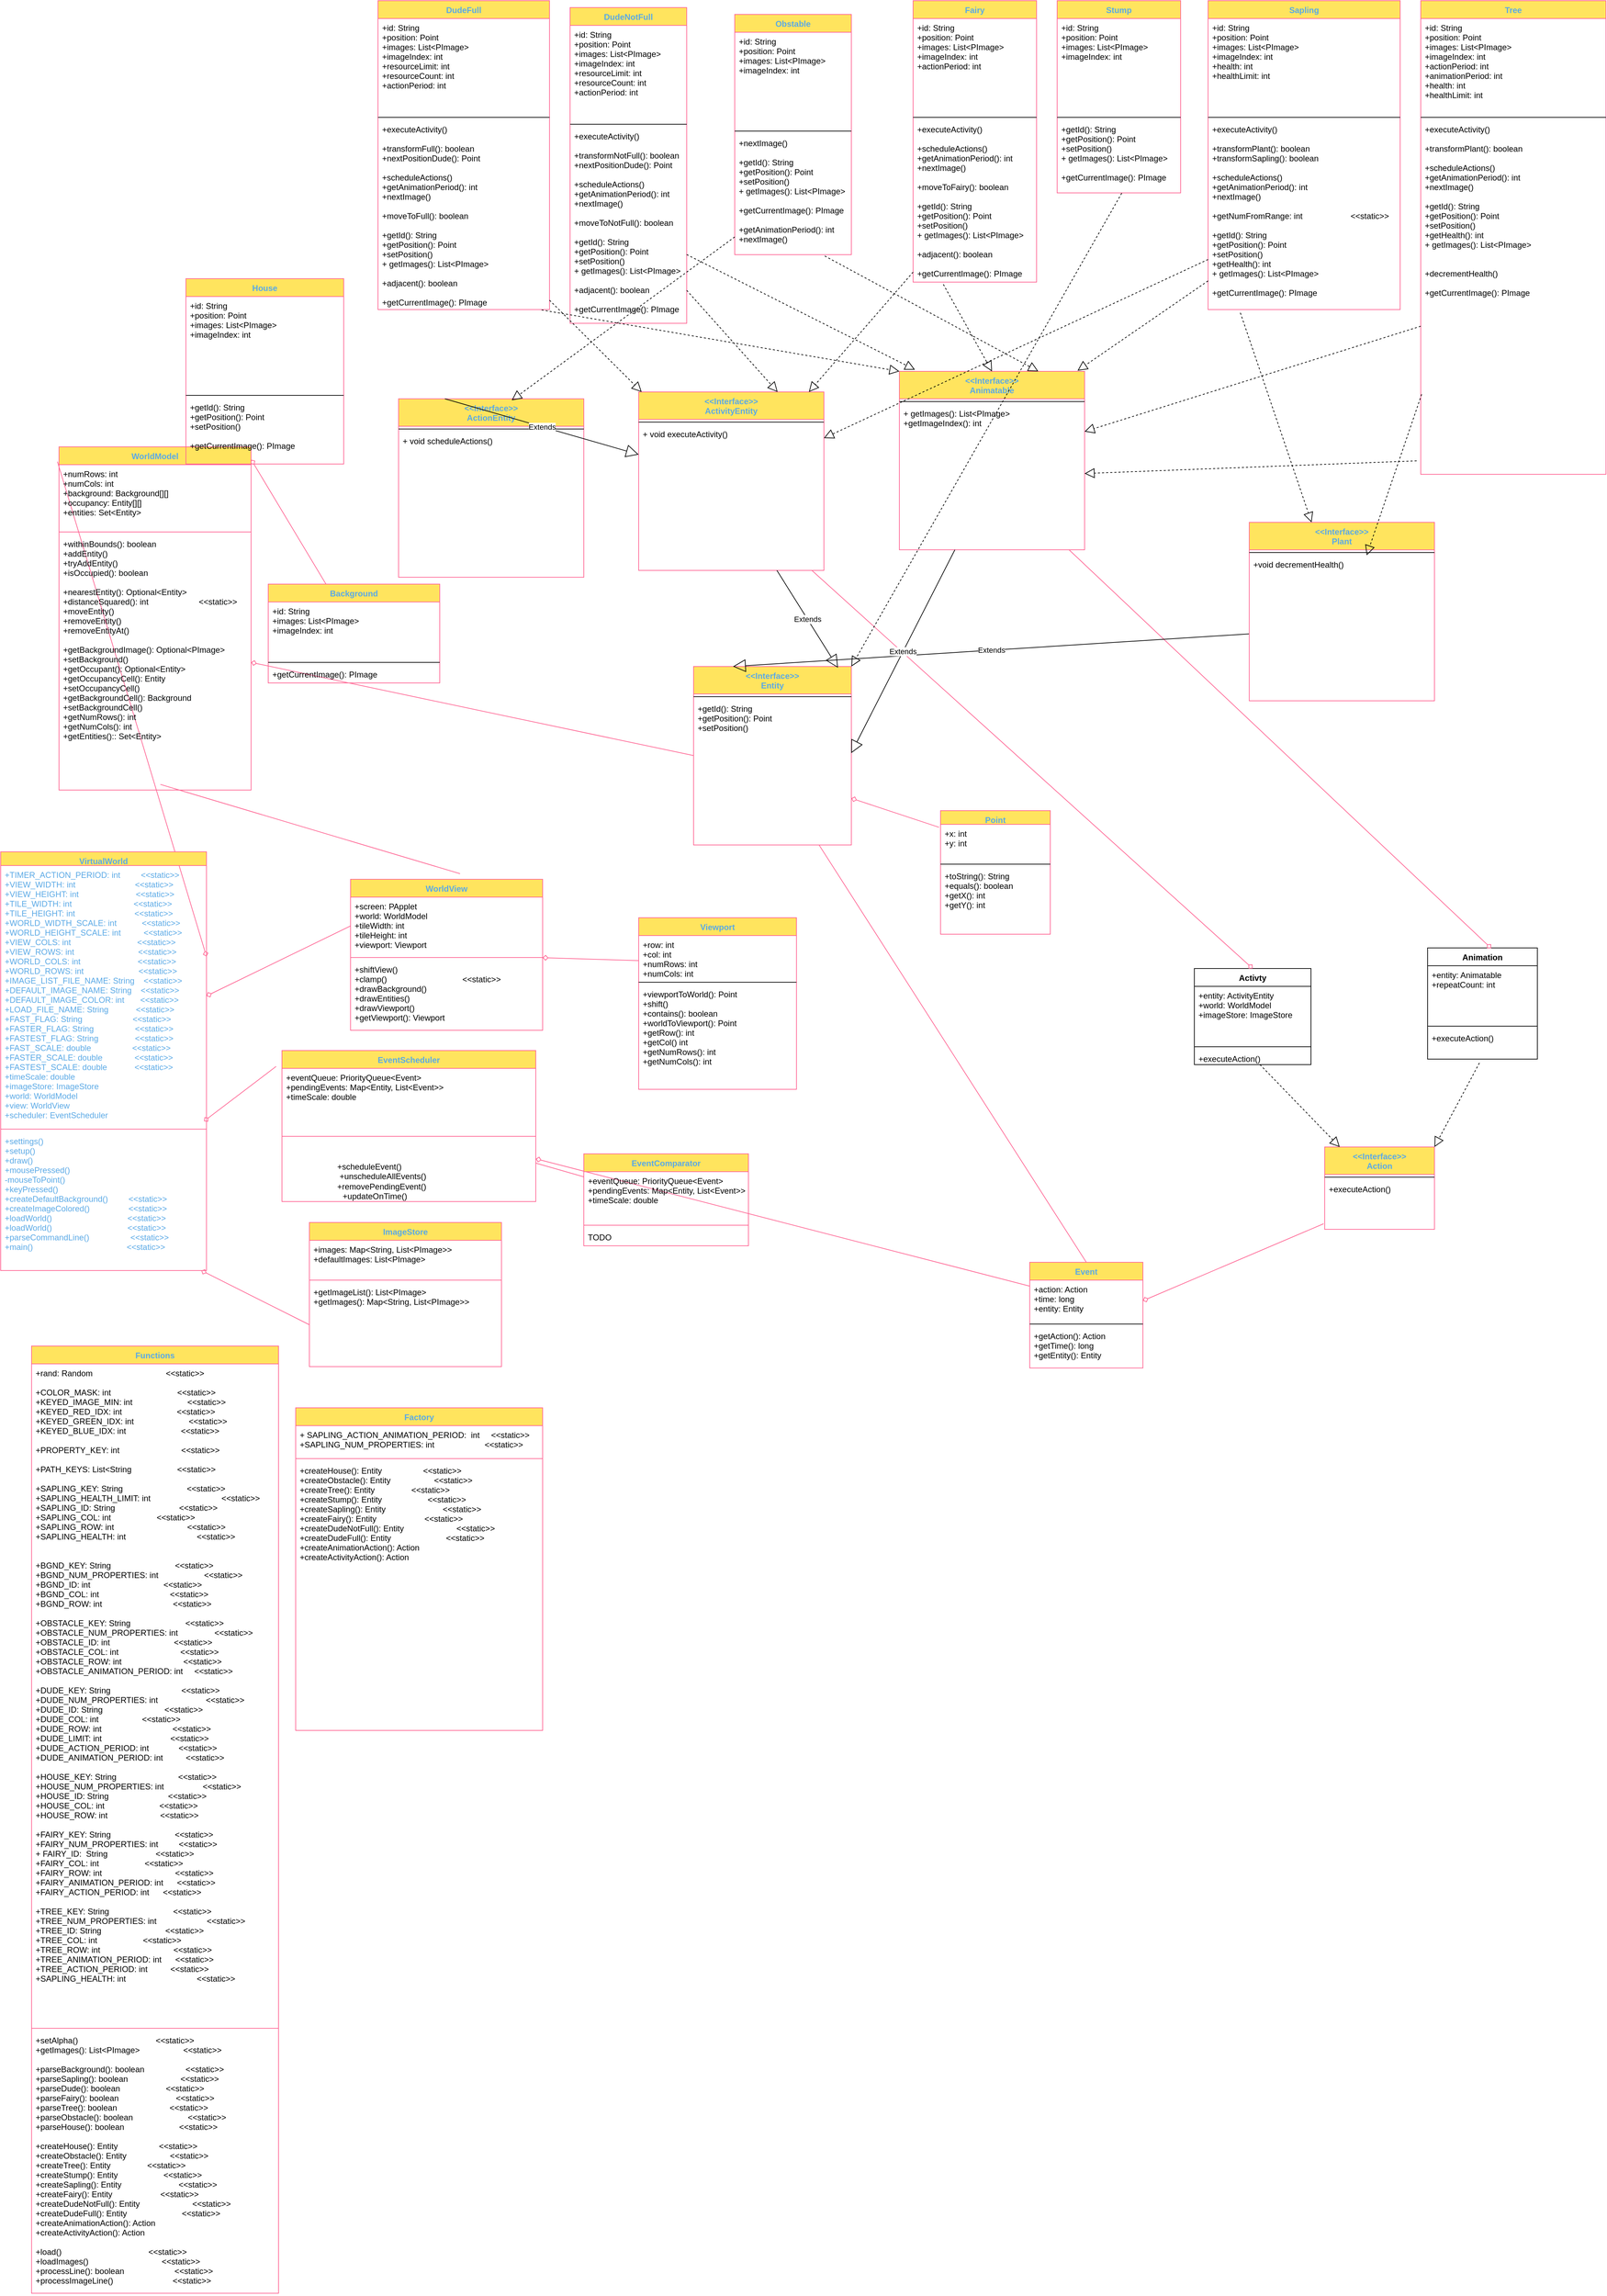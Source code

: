 <mxfile version="16.5.3" type="device"><diagram id="Yo6Zvny2ZRX3JAPKxXua" name="Page 2"><mxGraphModel dx="1662" dy="1837" grid="1" gridSize="10" guides="1" tooltips="1" connect="1" arrows="1" fold="1" page="1" pageScale="1" pageWidth="850" pageHeight="1100" math="0" shadow="0"><root><mxCell id="0"/><mxCell id="1" parent="0"/><mxCell id="8I9pphBKhg92I5GMk5e_-31" value="" style="graphMlID=e0;endArrow=none;strokeColor=#FF6392;strokeWidth=1.0;startArrow=diamond;startFill=0;endFill=1;exitX=1;exitY=0.25;exitDx=0;exitDy=0;fontColor=#5AA9E6;entryX=-0.008;entryY=-0.286;entryDx=0;entryDy=0;entryPerimeter=0;" parent="1" source="8I9pphBKhg92I5GMk5e_-50" target="8I9pphBKhg92I5GMk5e_-57" edge="1"><mxGeometry relative="1" as="geometry"/></mxCell><mxCell id="8I9pphBKhg92I5GMk5e_-32" value="" style="graphMlID=e1;endArrow=none;strokeColor=#FF6392;strokeWidth=1.0;startArrow=diamond;startFill=0;endFill=1;exitX=1;exitY=0.5;exitDx=0;exitDy=0;fontColor=#5AA9E6;entryX=0;entryY=0.5;entryDx=0;entryDy=0;" parent="1" source="8I9pphBKhg92I5GMk5e_-51" target="8I9pphBKhg92I5GMk5e_-61" edge="1"><mxGeometry relative="1" as="geometry"/></mxCell><mxCell id="8I9pphBKhg92I5GMk5e_-33" value="" style="graphMlID=e2;endArrow=none;strokeColor=#FF6392;strokeWidth=1.0;startArrow=diamond;startFill=0;endFill=1;fontColor=#5AA9E6;entryX=0;entryY=0.25;entryDx=0;entryDy=0;" parent="1" source="8I9pphBKhg92I5GMk5e_-60" target="8I9pphBKhg92I5GMk5e_-89" edge="1"><mxGeometry relative="1" as="geometry"><mxPoint x="648" y="240" as="sourcePoint"/></mxGeometry></mxCell><mxCell id="8I9pphBKhg92I5GMk5e_-34" value="" style="graphMlID=e3;endArrow=none;strokeColor=#FF6392;strokeWidth=1.0;startArrow=diamond;startFill=0;endFill=1;exitX=0.988;exitY=-0.077;exitDx=0;exitDy=0;exitPerimeter=0;fontColor=#5AA9E6;entryX=-0.023;entryY=0.105;entryDx=0;entryDy=0;entryPerimeter=0;" parent="1" source="8I9pphBKhg92I5GMk5e_-53" target="8I9pphBKhg92I5GMk5e_-64" edge="1"><mxGeometry relative="1" as="geometry"><mxPoint x="840" y="580" as="targetPoint"/></mxGeometry></mxCell><mxCell id="8I9pphBKhg92I5GMk5e_-35" value="" style="graphMlID=e4;endArrow=none;strokeColor=#FF6392;strokeWidth=1.0;startArrow=diamond;startFill=0;endFill=1;exitX=0.975;exitY=1;exitDx=0;exitDy=0;exitPerimeter=0;fontColor=#5AA9E6;entryX=0;entryY=0.5;entryDx=0;entryDy=0;" parent="1" source="8I9pphBKhg92I5GMk5e_-53" target="8I9pphBKhg92I5GMk5e_-71" edge="1"><mxGeometry relative="1" as="geometry"/></mxCell><mxCell id="8I9pphBKhg92I5GMk5e_-36" value="" style="graphMlID=e5;endArrow=none;strokeColor=#FF6392;strokeWidth=1.0;startArrow=diamond;startFill=0;endFill=1;fontColor=#5AA9E6;exitX=1.001;exitY=-0.077;exitDx=0;exitDy=0;exitPerimeter=0;" parent="1" source="8I9pphBKhg92I5GMk5e_-55" target="8I9pphBKhg92I5GMk5e_-82" edge="1"><mxGeometry relative="1" as="geometry"/></mxCell><mxCell id="8I9pphBKhg92I5GMk5e_-37" value="" style="graphMlID=e6;endArrow=none;strokeColor=#FF6392;strokeWidth=1.0;startArrow=diamond;startFill=0;endFill=1;fontColor=#5AA9E6;" parent="1" source="8I9pphBKhg92I5GMk5e_-64" target="8I9pphBKhg92I5GMk5e_-97" edge="1"><mxGeometry relative="1" as="geometry"/></mxCell><mxCell id="8I9pphBKhg92I5GMk5e_-38" value="" style="graphMlID=e7;endArrow=none;strokeColor=#FF6392;strokeWidth=1.0;startArrow=none;startFill=1;endFill=1;fontColor=#5AA9E6;entryX=0;entryY=0.25;entryDx=0;entryDy=0;exitX=1;exitY=0.5;exitDx=0;exitDy=0;" parent="1" target="8I9pphBKhg92I5GMk5e_-72" edge="1"><mxGeometry relative="1" as="geometry"><mxPoint x="800" y="603.54" as="sourcePoint"/></mxGeometry></mxCell><mxCell id="8I9pphBKhg92I5GMk5e_-39" value="" style="graphMlID=e8;endArrow=none;strokeColor=#FF6392;strokeWidth=1.0;startArrow=diamond;startFill=0;endFill=1;fontColor=#5AA9E6;exitX=1;exitY=0.5;exitDx=0;exitDy=0;" parent="1" source="8I9pphBKhg92I5GMk5e_-57" target="8I9pphBKhg92I5GMk5e_-88" edge="1"><mxGeometry relative="1" as="geometry"><mxPoint x="710" y="80" as="sourcePoint"/><mxPoint x="1180" y="-164" as="targetPoint"/></mxGeometry></mxCell><mxCell id="8I9pphBKhg92I5GMk5e_-40" value="" style="graphMlID=e9;endArrow=none;strokeColor=#FF6392;strokeWidth=1.0;startArrow=diamond;startFill=0;endFill=1;fontColor=#5AA9E6;entryX=-0.013;entryY=0.08;entryDx=0;entryDy=0;entryPerimeter=0;" parent="1" source="8I9pphBKhg92I5GMk5e_-88" target="8I9pphBKhg92I5GMk5e_-105" edge="1"><mxGeometry relative="1" as="geometry"><mxPoint x="1450" y="-164" as="sourcePoint"/></mxGeometry></mxCell><mxCell id="8I9pphBKhg92I5GMk5e_-42" value="" style="graphMlID=e11;endArrow=none;strokeColor=#FF6392;strokeWidth=1.0;startArrow=diamond;startFill=0;endFill=1;fontColor=#5AA9E6;exitX=1;exitY=0.5;exitDx=0;exitDy=0;entryX=-0.01;entryY=0.887;entryDx=0;entryDy=0;entryPerimeter=0;" parent="1" source="8I9pphBKhg92I5GMk5e_-97" target="8I9pphBKhg92I5GMk5e_-111" edge="1"><mxGeometry relative="1" as="geometry"><mxPoint x="1980.96" y="807.412" as="targetPoint"/></mxGeometry></mxCell><mxCell id="8I9pphBKhg92I5GMk5e_-44" value="" style="graphMlID=e13;endArrow=none;strokeColor=#FF6392;strokeWidth=1.0;startArrow=none;startFill=1;endFill=1;fontColor=#5AA9E6;entryX=0.528;entryY=0.978;entryDx=0;entryDy=0;entryPerimeter=0;exitX=0.57;exitY=-0.037;exitDx=0;exitDy=0;exitPerimeter=0;" parent="1" source="8I9pphBKhg92I5GMk5e_-60" target="8I9pphBKhg92I5GMk5e_-57" edge="1"><mxGeometry relative="1" as="geometry"/></mxCell><mxCell id="8I9pphBKhg92I5GMk5e_-45" value="" style="graphMlID=e14;endArrow=none;strokeColor=#FF6392;strokeWidth=1.0;startArrow=none;startFill=1;endFill=1;fontColor=#5AA9E6;exitX=0.5;exitY=0;exitDx=0;exitDy=0;" parent="1" source="8I9pphBKhg92I5GMk5e_-96" target="8I9pphBKhg92I5GMk5e_-88" edge="1"><mxGeometry relative="1" as="geometry"><mxPoint x="1177.699" y="279.661" as="targetPoint"/></mxGeometry></mxCell><mxCell id="8I9pphBKhg92I5GMk5e_-50" value="VirtualWorld" style="swimlane;fontStyle=1;align=center;verticalAlign=top;childLayout=stackLayout;horizontal=1;startSize=20;horizontalStack=0;resizeParent=1;resizeParentMax=0;resizeLast=0;collapsible=1;marginBottom=0;hachureGap=4;pointerEvents=0;fillColor=#FFE45E;strokeColor=#FF6392;fontColor=#5AA9E6;" parent="1" vertex="1"><mxGeometry x="20" y="150" width="300" height="610" as="geometry"/></mxCell><mxCell id="8I9pphBKhg92I5GMk5e_-51" value="+TIMER_ACTION_PERIOD: int         &lt;&lt;static&gt;&gt;&#10;+VIEW_WIDTH: int                          &lt;&lt;static&gt;&gt;&#10;+VIEW_HEIGHT: int                         &lt;&lt;static&gt;&gt;&#10;+TILE_WIDTH: int                           &lt;&lt;static&gt;&gt;&#10;+TILE_HEIGHT: int                          &lt;&lt;static&gt;&gt;&#10;+WORLD_WIDTH_SCALE: int           &lt;&lt;static&gt;&gt;&#10;+WORLD_HEIGHT_SCALE: int          &lt;&lt;static&gt;&gt;&#10;+VIEW_COLS: int                             &lt;&lt;static&gt;&gt;&#10;+VIEW_ROWS: int                            &lt;&lt;static&gt;&gt;&#10;+WORLD_COLS: int                         &lt;&lt;static&gt;&gt;&#10;+WORLD_ROWS: int                        &lt;&lt;static&gt;&gt;&#10;+IMAGE_LIST_FILE_NAME: String    &lt;&lt;static&gt;&gt;&#10;+DEFAULT_IMAGE_NAME: String    &lt;&lt;static&gt;&gt;&#10;+DEFAULT_IMAGE_COLOR: int       &lt;&lt;static&gt;&gt;&#10;+LOAD_FILE_NAME: String            &lt;&lt;static&gt;&gt;&#10;+FAST_FLAG: String                      &lt;&lt;static&gt;&gt;&#10;+FASTER_FLAG: String                  &lt;&lt;static&gt;&gt;&#10;+FASTEST_FLAG: String                &lt;&lt;static&gt;&gt;&#10;+FAST_SCALE: double                  &lt;&lt;static&gt;&gt;&#10;+FASTER_SCALE: double              &lt;&lt;static&gt;&gt;&#10;+FASTEST_SCALE: double            &lt;&lt;static&gt;&gt;&#10;+timeScale: double&#10;+imageStore: ImageStore&#10;+world: WorldModel&#10;+view: WorldView&#10;+scheduler: EventScheduler" style="text;strokeColor=none;fillColor=none;align=left;verticalAlign=top;spacingLeft=4;spacingRight=4;overflow=hidden;rotatable=0;points=[[0,0.5],[1,0.5]];portConstraint=eastwest;fontColor=#5AA9E6;" parent="8I9pphBKhg92I5GMk5e_-50" vertex="1"><mxGeometry y="20" width="300" height="380" as="geometry"/></mxCell><mxCell id="8I9pphBKhg92I5GMk5e_-52" value="" style="line;strokeWidth=1;fillColor=none;align=left;verticalAlign=middle;spacingTop=-1;spacingLeft=3;spacingRight=3;rotatable=0;labelPosition=right;points=[];portConstraint=eastwest;strokeColor=#FF6392;fontColor=#5AA9E6;" parent="8I9pphBKhg92I5GMk5e_-50" vertex="1"><mxGeometry y="400" width="300" height="8" as="geometry"/></mxCell><mxCell id="8I9pphBKhg92I5GMk5e_-53" value="+settings()&#10;+setup()&#10;+draw()&#10;+mousePressed()&#10;-mouseToPoint()&#10;+keyPressed()&#10;+createDefaultBackground()         &lt;&lt;static&gt;&gt;&#10;+createImageColored()                 &lt;&lt;static&gt;&gt;&#10;+loadWorld()                                 &lt;&lt;static&gt;&gt;&#10;+loadWorld()                                 &lt;&lt;static&gt;&gt;&#10;+parseCommandLine()                  &lt;&lt;static&gt;&gt;&#10;+main()                                         &lt;&lt;static&gt;&gt;" style="text;strokeColor=none;fillColor=none;align=left;verticalAlign=top;spacingLeft=4;spacingRight=4;overflow=hidden;rotatable=0;points=[[0,0.5],[1,0.5]];portConstraint=eastwest;fontColor=#5AA9E6;" parent="8I9pphBKhg92I5GMk5e_-50" vertex="1"><mxGeometry y="408" width="300" height="202" as="geometry"/></mxCell><mxCell id="8I9pphBKhg92I5GMk5e_-54" value="WorldModel" style="swimlane;fontStyle=1;align=center;verticalAlign=top;childLayout=stackLayout;horizontal=1;startSize=26;horizontalStack=0;resizeParent=1;resizeParentMax=0;resizeLast=0;collapsible=1;marginBottom=0;hachureGap=4;pointerEvents=0;sketch=0;fontColor=#5AA9E6;strokeColor=#FF6392;fillColor=#FFE45E;" parent="1" vertex="1"><mxGeometry x="105" y="-440" width="280" height="500" as="geometry"/></mxCell><mxCell id="8I9pphBKhg92I5GMk5e_-55" value="+numRows: int&#10;+numCols: int&#10;+background: Background[][]&#10;+occupancy: Entity[][]&#10;+entities: Set&lt;Entity&gt;&#10;" style="text;strokeColor=none;fillColor=none;align=left;verticalAlign=top;spacingLeft=4;spacingRight=4;overflow=hidden;rotatable=0;points=[[0,0.5],[1,0.5]];portConstraint=eastwest;fontColor=#000000;" parent="8I9pphBKhg92I5GMk5e_-54" vertex="1"><mxGeometry y="26" width="280" height="94" as="geometry"/></mxCell><mxCell id="8I9pphBKhg92I5GMk5e_-56" value="" style="line;strokeWidth=1;fillColor=none;align=left;verticalAlign=middle;spacingTop=-1;spacingLeft=3;spacingRight=3;rotatable=0;labelPosition=right;points=[];portConstraint=eastwest;strokeColor=#FF6392;fontColor=#5AA9E6;" parent="8I9pphBKhg92I5GMk5e_-54" vertex="1"><mxGeometry y="120" width="280" height="8" as="geometry"/></mxCell><mxCell id="8I9pphBKhg92I5GMk5e_-57" value="+withinBounds(): boolean                     &#10;+addEntity()                                 &#10;+tryAddEntity()                              &#10;+isOccupied(): boolean                       &#10;&#10;+nearestEntity(): Optional&lt;Entity&gt;           &#10;+distanceSquared(): int                      &lt;&lt;static&gt;&gt;&#10;+moveEntity()                                &#10;+removeEntity()                             &#10;+removeEntityAt()                  &#10;       &#10;+getBackgroundImage(): Optional&lt;PImage&gt;      &#10;+setBackground()                             &#10;+getOccupant(): Optional&lt;Entity&gt;      &#10;+getOccupancyCell(): Entity               &#10;+setOccupancyCell()                          &#10;+getBackgroundCell(): Background    &#10;+setBackgroundCell()                         &#10;+getNumRows(): int&#10;+getNumCols(): int&#10;+getEntities():: Set&lt;Entity&gt;" style="text;strokeColor=none;fillColor=none;align=left;verticalAlign=top;spacingLeft=4;spacingRight=4;overflow=hidden;rotatable=0;points=[[0,0.5],[1,0.5]];portConstraint=eastwest;fontColor=#020405;" parent="8I9pphBKhg92I5GMk5e_-54" vertex="1"><mxGeometry y="128" width="280" height="372" as="geometry"/></mxCell><mxCell id="8I9pphBKhg92I5GMk5e_-60" value="WorldView" style="swimlane;fontStyle=1;align=center;verticalAlign=top;childLayout=stackLayout;horizontal=1;startSize=26;horizontalStack=0;resizeParent=1;resizeParentMax=0;resizeLast=0;collapsible=1;marginBottom=0;hachureGap=4;pointerEvents=0;sketch=0;fontColor=#5AA9E6;strokeColor=#FF6392;fillColor=#FFE45E;" parent="1" vertex="1"><mxGeometry x="530" y="190" width="280" height="220" as="geometry"/></mxCell><mxCell id="8I9pphBKhg92I5GMk5e_-61" value="+screen: PApplet&#10;+world: WorldModel&#10;+tileWidth: int&#10;+tileHeight: int&#10;+viewport: Viewport" style="text;strokeColor=none;fillColor=none;align=left;verticalAlign=top;spacingLeft=4;spacingRight=4;overflow=hidden;rotatable=0;points=[[0,0.5],[1,0.5]];portConstraint=eastwest;fontColor=#000000;" parent="8I9pphBKhg92I5GMk5e_-60" vertex="1"><mxGeometry y="26" width="280" height="84" as="geometry"/></mxCell><mxCell id="8I9pphBKhg92I5GMk5e_-62" value="" style="line;strokeWidth=1;fillColor=none;align=left;verticalAlign=middle;spacingTop=-1;spacingLeft=3;spacingRight=3;rotatable=0;labelPosition=right;points=[];portConstraint=eastwest;strokeColor=#FF6392;fontColor=#5AA9E6;" parent="8I9pphBKhg92I5GMk5e_-60" vertex="1"><mxGeometry y="110" width="280" height="8" as="geometry"/></mxCell><mxCell id="8I9pphBKhg92I5GMk5e_-63" value="+shiftView()&#10;+clamp()                                 &lt;&lt;static&gt;&gt;     &#10;+drawBackground()                      &#10;+drawEntities()                              &#10;+drawViewport()   &#10;+getViewport(): Viewport" style="text;strokeColor=none;fillColor=none;align=left;verticalAlign=top;spacingLeft=4;spacingRight=4;overflow=hidden;rotatable=0;points=[[0,0.5],[1,0.5]];portConstraint=eastwest;fontColor=#000000;" parent="8I9pphBKhg92I5GMk5e_-60" vertex="1"><mxGeometry y="118" width="280" height="102" as="geometry"/></mxCell><mxCell id="8I9pphBKhg92I5GMk5e_-64" value="EventScheduler" style="swimlane;fontStyle=1;align=center;verticalAlign=top;childLayout=stackLayout;horizontal=1;startSize=26;horizontalStack=0;resizeParent=1;resizeParentMax=0;resizeLast=0;collapsible=1;marginBottom=0;hachureGap=4;pointerEvents=0;sketch=0;fontColor=#5AA9E6;strokeColor=#FF6392;fillColor=#FFE45E;" parent="1" vertex="1"><mxGeometry x="430" y="439.54" width="370" height="220" as="geometry"/></mxCell><mxCell id="8I9pphBKhg92I5GMk5e_-65" value="+eventQueue: PriorityQueue&lt;Event&gt;&#10;+pendingEvents: Map&lt;Entity, List&lt;Event&gt;&gt;&#10;+timeScale: double" style="text;strokeColor=none;fillColor=none;align=left;verticalAlign=top;spacingLeft=4;spacingRight=4;overflow=hidden;rotatable=0;points=[[0,0.5],[1,0.5]];portConstraint=eastwest;fontColor=#000000;" parent="8I9pphBKhg92I5GMk5e_-64" vertex="1"><mxGeometry y="26" width="370" height="64" as="geometry"/></mxCell><mxCell id="8I9pphBKhg92I5GMk5e_-66" value="" style="line;strokeWidth=1;fillColor=none;align=left;verticalAlign=middle;spacingTop=-1;spacingLeft=3;spacingRight=3;rotatable=0;labelPosition=right;points=[];portConstraint=eastwest;strokeColor=#FF6392;fontColor=#5AA9E6;" parent="8I9pphBKhg92I5GMk5e_-64" vertex="1"><mxGeometry y="90" width="370" height="70" as="geometry"/></mxCell><mxCell id="fwwn2tgnfEwOuGBkrSvf-2" value="&lt;div style=&quot;text-align: left&quot;&gt;&lt;span&gt;+scheduleEvent()&amp;nbsp; &amp;nbsp; &amp;nbsp; &amp;nbsp; &amp;nbsp; &amp;nbsp; &amp;nbsp; &amp;nbsp; &amp;nbsp; &amp;nbsp; &amp;nbsp; &amp;nbsp; &amp;nbsp; &amp;nbsp; &amp;nbsp; &amp;nbsp; &amp;nbsp;&amp;nbsp;&lt;/span&gt;&lt;br&gt;&lt;/div&gt;&lt;span style=&quot;text-align: left&quot;&gt;+unscheduleAllEvents()&amp;nbsp; &amp;nbsp; &amp;nbsp; &amp;nbsp; &amp;nbsp; &amp;nbsp; &amp;nbsp; &amp;nbsp; &amp;nbsp; &amp;nbsp; &amp;nbsp; &amp;nbsp;&lt;/span&gt;&lt;br style=&quot;padding: 0px ; margin: 0px ; text-align: left&quot;&gt;&lt;span style=&quot;text-align: left&quot;&gt;+removePendingEvent()&amp;nbsp; &amp;nbsp; &amp;nbsp; &amp;nbsp; &amp;nbsp; &amp;nbsp; &amp;nbsp; &amp;nbsp; &amp;nbsp; &amp;nbsp; &amp;nbsp; &amp;nbsp;&amp;nbsp;&lt;/span&gt;&lt;br style=&quot;padding: 0px ; margin: 0px ; text-align: left&quot;&gt;&lt;span style=&quot;text-align: left&quot;&gt;+updateOnTime()&amp;nbsp; &amp;nbsp; &amp;nbsp; &amp;nbsp; &amp;nbsp; &amp;nbsp; &amp;nbsp; &amp;nbsp; &amp;nbsp; &amp;nbsp; &amp;nbsp; &amp;nbsp; &amp;nbsp; &amp;nbsp; &amp;nbsp;&amp;nbsp;&lt;/span&gt;" style="text;html=1;align=center;verticalAlign=middle;resizable=0;points=[];autosize=1;strokeColor=none;fillColor=none;" parent="8I9pphBKhg92I5GMk5e_-64" vertex="1"><mxGeometry y="160" width="370" height="60" as="geometry"/></mxCell><mxCell id="8I9pphBKhg92I5GMk5e_-68" value="ImageStore" style="swimlane;fontStyle=1;align=center;verticalAlign=top;childLayout=stackLayout;horizontal=1;startSize=26;horizontalStack=0;resizeParent=1;resizeParentMax=0;resizeLast=0;collapsible=1;marginBottom=0;hachureGap=4;pointerEvents=0;sketch=0;fontColor=#5AA9E6;strokeColor=#FF6392;fillColor=#FFE45E;" parent="1" vertex="1"><mxGeometry x="470" y="690" width="280" height="210" as="geometry"/></mxCell><mxCell id="8I9pphBKhg92I5GMk5e_-69" value="+images: Map&lt;String, List&lt;PImage&gt;&gt;&#10;+defaultImages: List&lt;PImage&gt;" style="text;strokeColor=none;fillColor=none;align=left;verticalAlign=top;spacingLeft=4;spacingRight=4;overflow=hidden;rotatable=0;points=[[0,0.5],[1,0.5]];portConstraint=eastwest;fontColor=#000000;" parent="8I9pphBKhg92I5GMk5e_-68" vertex="1"><mxGeometry y="26" width="280" height="54" as="geometry"/></mxCell><mxCell id="8I9pphBKhg92I5GMk5e_-70" value="" style="line;strokeWidth=1;fillColor=none;align=left;verticalAlign=middle;spacingTop=-1;spacingLeft=3;spacingRight=3;rotatable=0;labelPosition=right;points=[];portConstraint=eastwest;strokeColor=#FF6392;fontColor=#5AA9E6;" parent="8I9pphBKhg92I5GMk5e_-68" vertex="1"><mxGeometry y="80" width="280" height="8" as="geometry"/></mxCell><mxCell id="8I9pphBKhg92I5GMk5e_-71" value="+getImageList(): List&lt;PImage&gt;      &#10;+getImages(): Map&lt;String, List&lt;PImage&gt;&gt;&#10;" style="text;strokeColor=none;fillColor=none;align=left;verticalAlign=top;spacingLeft=4;spacingRight=4;overflow=hidden;rotatable=0;points=[[0,0.5],[1,0.5]];portConstraint=eastwest;fontColor=#000000;" parent="8I9pphBKhg92I5GMk5e_-68" vertex="1"><mxGeometry y="88" width="280" height="122" as="geometry"/></mxCell><mxCell id="8I9pphBKhg92I5GMk5e_-72" value="EventComparator" style="swimlane;fontStyle=1;align=center;verticalAlign=top;childLayout=stackLayout;horizontal=1;startSize=26;horizontalStack=0;resizeParent=1;resizeParentMax=0;resizeLast=0;collapsible=1;marginBottom=0;hachureGap=4;pointerEvents=0;sketch=0;fontColor=#5AA9E6;strokeColor=#FF6392;fillColor=#FFE45E;" parent="1" vertex="1"><mxGeometry x="870" y="590" width="240" height="134" as="geometry"/></mxCell><mxCell id="8I9pphBKhg92I5GMk5e_-73" value="+eventQueue: PriorityQueue&lt;Event&gt;&#10;+pendingEvents: Map&lt;Entity, List&lt;Event&gt;&gt;&#10;+timeScale: double" style="text;strokeColor=none;fillColor=none;align=left;verticalAlign=top;spacingLeft=4;spacingRight=4;overflow=hidden;rotatable=0;points=[[0,0.5],[1,0.5]];portConstraint=eastwest;fontColor=#000000;" parent="8I9pphBKhg92I5GMk5e_-72" vertex="1"><mxGeometry y="26" width="240" height="74" as="geometry"/></mxCell><mxCell id="8I9pphBKhg92I5GMk5e_-74" value="" style="line;strokeWidth=1;fillColor=none;align=left;verticalAlign=middle;spacingTop=-1;spacingLeft=3;spacingRight=3;rotatable=0;labelPosition=right;points=[];portConstraint=eastwest;strokeColor=#FF6392;fontColor=#5AA9E6;" parent="8I9pphBKhg92I5GMk5e_-72" vertex="1"><mxGeometry y="100" width="240" height="8" as="geometry"/></mxCell><mxCell id="8I9pphBKhg92I5GMk5e_-75" value="TODO" style="text;strokeColor=none;fillColor=none;align=left;verticalAlign=top;spacingLeft=4;spacingRight=4;overflow=hidden;rotatable=0;points=[[0,0.5],[1,0.5]];portConstraint=eastwest;fontColor=#000000;" parent="8I9pphBKhg92I5GMk5e_-72" vertex="1"><mxGeometry y="108" width="240" height="26" as="geometry"/></mxCell><mxCell id="8I9pphBKhg92I5GMk5e_-77" value="Functions" style="swimlane;fontStyle=1;align=center;verticalAlign=top;childLayout=stackLayout;horizontal=1;startSize=26;horizontalStack=0;resizeParent=1;resizeParentMax=0;resizeLast=0;collapsible=1;marginBottom=0;hachureGap=4;pointerEvents=0;sketch=0;fontColor=#5AA9E6;strokeColor=#FF6392;fillColor=#FFE45E;" parent="1" vertex="1"><mxGeometry x="65" y="870" width="360" height="1380" as="geometry"/></mxCell><mxCell id="8I9pphBKhg92I5GMk5e_-78" value="+rand: Random                                &lt;&lt;static&gt;&gt;&#10;&#10;+COLOR_MASK: int                             &lt;&lt;static&gt;&gt;&#10;+KEYED_IMAGE_MIN: int                        &lt;&lt;static&gt;&gt;&#10;+KEYED_RED_IDX: int                        &lt;&lt;static&gt;&gt;&#10;+KEYED_GREEN_IDX: int                        &lt;&lt;static&gt;&gt;&#10;+KEYED_BLUE_IDX: int                        &lt;&lt;static&gt;&gt;&#10;&#10;+PROPERTY_KEY: int                           &lt;&lt;static&gt;&gt;&#10;&#10;+PATH_KEYS: List&lt;String                    &lt;&lt;static&gt;&gt;&#10;&#10;+SAPLING_KEY: String                            &lt;&lt;static&gt;&gt;&#10;+SAPLING_HEALTH_LIMIT: int                               &lt;&lt;static&gt;&gt;&#10;+SAPLING_ID: String                            &lt;&lt;static&gt;&gt;&#10;+SAPLING_COL: int                    &lt;&lt;static&gt;&gt;&#10;+SAPLING_ROW: int                                &lt;&lt;static&gt;&gt;&#10;+SAPLING_HEALTH: int                               &lt;&lt;static&gt;&gt;&#10;&#10;&#10;+BGND_KEY: String                            &lt;&lt;static&gt;&gt;&#10;+BGND_NUM_PROPERTIES: int                    &lt;&lt;static&gt;&gt;&#10;+BGND_ID: int                                &lt;&lt;static&gt;&gt;&#10;+BGND_COL: int                               &lt;&lt;static&gt;&gt;&#10;+BGND_ROW: int                               &lt;&lt;static&gt;&gt;&#10;&#10;+OBSTACLE_KEY: String                        &lt;&lt;static&gt;&gt;&#10;+OBSTACLE_NUM_PROPERTIES: int                &lt;&lt;static&gt;&gt;&#10;+OBSTACLE_ID: int                            &lt;&lt;static&gt;&gt;&#10;+OBSTACLE_COL: int                           &lt;&lt;static&gt;&gt;&#10;+OBSTACLE_ROW: int                           &lt;&lt;static&gt;&gt;&#10;+OBSTACLE_ANIMATION_PERIOD: int     &lt;&lt;static&gt;&gt;&#10;&#10;+DUDE_KEY: String                               &lt;&lt;static&gt;&gt;&#10;+DUDE_NUM_PROPERTIES: int                     &lt;&lt;static&gt;&gt;&#10;+DUDE_ID: String                           &lt;&lt;static&gt;&gt;&#10;+DUDE_COL: int                   &lt;&lt;static&gt;&gt;&#10;+DUDE_ROW: int                               &lt;&lt;static&gt;&gt;&#10;+DUDE_LIMIT: int                              &lt;&lt;static&gt;&gt;&#10;+DUDE_ACTION_PERIOD: int             &lt;&lt;static&gt;&gt;&#10;+DUDE_ANIMATION_PERIOD: int          &lt;&lt;static&gt;&gt;&#10;&#10;+HOUSE_KEY: String                           &lt;&lt;static&gt;&gt;&#10;+HOUSE_NUM_PROPERTIES: int                 &lt;&lt;static&gt;&gt;&#10;+HOUSE_ID: String                          &lt;&lt;static&gt;&gt;&#10;+HOUSE_COL: int                        &lt;&lt;static&gt;&gt;&#10;+HOUSE_ROW: int                       &lt;&lt;static&gt;&gt;&#10;&#10;+FAIRY_KEY: String                            &lt;&lt;static&gt;&gt;&#10;+FAIRY_NUM_PROPERTIES: int         &lt;&lt;static&gt;&gt;&#10;+ FAIRY_ID:  String                     &lt;&lt;static&gt;&gt;&#10;+FAIRY_COL: int                    &lt;&lt;static&gt;&gt;&#10;+FAIRY_ROW: int                                &lt;&lt;static&gt;&gt;&#10;+FAIRY_ANIMATION_PERIOD: int      &lt;&lt;static&gt;&gt;&#10;+FAIRY_ACTION_PERIOD: int      &lt;&lt;static&gt;&gt;&#10;&#10;+TREE_KEY: String                            &lt;&lt;static&gt;&gt;&#10;+TREE_NUM_PROPERTIES: int                      &lt;&lt;static&gt;&gt;&#10;+TREE_ID: String                            &lt;&lt;static&gt;&gt;&#10;+TREE_COL: int                    &lt;&lt;static&gt;&gt;&#10;+TREE_ROW: int                                &lt;&lt;static&gt;&gt;&#10;+TREE_ANIMATION_PERIOD: int      &lt;&lt;static&gt;&gt;&#10;+TREE_ACTION_PERIOD: int          &lt;&lt;static&gt;&gt;&#10;+SAPLING_HEALTH: int                               &lt;&lt;static&gt;&gt;&#10;" style="text;strokeColor=none;fillColor=none;align=left;verticalAlign=top;spacingLeft=4;spacingRight=4;overflow=hidden;rotatable=0;points=[[0,0.5],[1,0.5]];portConstraint=eastwest;fontColor=#000000;" parent="8I9pphBKhg92I5GMk5e_-77" vertex="1"><mxGeometry y="26" width="360" height="964" as="geometry"/></mxCell><mxCell id="8I9pphBKhg92I5GMk5e_-79" value="" style="line;strokeWidth=1;fillColor=none;align=left;verticalAlign=middle;spacingTop=-1;spacingLeft=3;spacingRight=3;rotatable=0;labelPosition=right;points=[];portConstraint=eastwest;strokeColor=#FF6392;fontColor=#5AA9E6;" parent="8I9pphBKhg92I5GMk5e_-77" vertex="1"><mxGeometry y="990" width="360" height="8" as="geometry"/></mxCell><mxCell id="8I9pphBKhg92I5GMk5e_-80" value="+setAlpha()                                  &lt;&lt;static&gt;&gt;&#10;+getImages(): List&lt;PImage&gt;                   &lt;&lt;static&gt;&gt;&#10;&#10;+parseBackground(): boolean                  &lt;&lt;static&gt;&gt;&#10;+parseSapling(): boolean                       &lt;&lt;static&gt;&gt;&#10;+parseDude(): boolean                    &lt;&lt;static&gt;&gt;&#10;+parseFairy(): boolean                         &lt;&lt;static&gt;&gt;&#10;+parseTree(): boolean                       &lt;&lt;static&gt;&gt;&#10;+parseObstacle(): boolean                        &lt;&lt;static&gt;&gt;&#10;+parseHouse(): boolean                        &lt;&lt;static&gt;&gt;&#10;&#10;+createHouse(): Entity                  &lt;&lt;static&gt;&gt;&#10;+createObstacle(): Entity                   &lt;&lt;static&gt;&gt;&#10;+createTree(): Entity                &lt;&lt;static&gt;&gt;&#10;+createStump(): Entity                    &lt;&lt;static&gt;&gt;&#10;+createSapling(): Entity                         &lt;&lt;static&gt;&gt;&#10;+createFairy(): Entity                     &lt;&lt;static&gt;&gt;&#10;+createDudeNotFull(): Entity                       &lt;&lt;static&gt;&gt;&#10;+createDudeFull(): Entity                        &lt;&lt;static&gt;&gt;&#10;+createAnimationAction(): Action         &#10;+createActivityAction(): Action              &#10;&#10;+load()                                      &lt;&lt;static&gt;&gt;&#10;+loadImages()                                &lt;&lt;static&gt;&gt;&#10;+processLine(): boolean                      &lt;&lt;static&gt;&gt;&#10;+processImageLine()                          &lt;&lt;static&gt;&gt;" style="text;strokeColor=none;fillColor=none;align=left;verticalAlign=top;spacingLeft=4;spacingRight=4;overflow=hidden;rotatable=0;points=[[0,0.5],[1,0.5]];portConstraint=eastwest;fontColor=#000000;" parent="8I9pphBKhg92I5GMk5e_-77" vertex="1"><mxGeometry y="998" width="360" height="382" as="geometry"/></mxCell><mxCell id="8I9pphBKhg92I5GMk5e_-81" value="Background" style="swimlane;fontStyle=1;align=center;verticalAlign=top;childLayout=stackLayout;horizontal=1;startSize=26;horizontalStack=0;resizeParent=1;resizeParentMax=0;resizeLast=0;collapsible=1;marginBottom=0;hachureGap=4;pointerEvents=0;sketch=0;fontColor=#5AA9E6;strokeColor=#FF6392;fillColor=#FFE45E;" parent="1" vertex="1"><mxGeometry x="410" y="-240" width="250" height="144" as="geometry"/></mxCell><mxCell id="8I9pphBKhg92I5GMk5e_-82" value="+id: String&#10;+images: List&lt;PImage&gt;&#10;+imageIndex: int" style="text;strokeColor=none;fillColor=none;align=left;verticalAlign=top;spacingLeft=4;spacingRight=4;overflow=hidden;rotatable=0;points=[[0,0.5],[1,0.5]];portConstraint=eastwest;" parent="8I9pphBKhg92I5GMk5e_-81" vertex="1"><mxGeometry y="26" width="250" height="84" as="geometry"/></mxCell><mxCell id="8I9pphBKhg92I5GMk5e_-83" value="" style="line;strokeWidth=1;fillColor=none;align=left;verticalAlign=middle;spacingTop=-1;spacingLeft=3;spacingRight=3;rotatable=0;labelPosition=right;points=[];portConstraint=eastwest;" parent="8I9pphBKhg92I5GMk5e_-81" vertex="1"><mxGeometry y="110" width="250" height="8" as="geometry"/></mxCell><mxCell id="8I9pphBKhg92I5GMk5e_-84" value="+getCurrentImage(): PImage            " style="text;strokeColor=none;fillColor=none;align=left;verticalAlign=top;spacingLeft=4;spacingRight=4;overflow=hidden;rotatable=0;points=[[0,0.5],[1,0.5]];portConstraint=eastwest;" parent="8I9pphBKhg92I5GMk5e_-81" vertex="1"><mxGeometry y="118" width="250" height="26" as="geometry"/></mxCell><mxCell id="8I9pphBKhg92I5GMk5e_-85" value="&lt;&lt;Interface&gt;&gt;&#10;Entity" style="swimlane;fontStyle=1;align=center;verticalAlign=top;childLayout=stackLayout;horizontal=1;startSize=40;horizontalStack=0;resizeParent=1;resizeParentMax=0;resizeLast=0;collapsible=1;marginBottom=0;hachureGap=4;pointerEvents=0;sketch=0;fontColor=#5AA9E6;strokeColor=#FF6392;fillColor=#FFE45E;" parent="1" vertex="1"><mxGeometry x="1030" y="-120" width="230" height="260" as="geometry"/></mxCell><mxCell id="8I9pphBKhg92I5GMk5e_-87" value="" style="line;strokeWidth=1;fillColor=none;align=left;verticalAlign=middle;spacingTop=-1;spacingLeft=3;spacingRight=3;rotatable=0;labelPosition=right;points=[];portConstraint=eastwest;" parent="8I9pphBKhg92I5GMk5e_-85" vertex="1"><mxGeometry y="40" width="230" height="8" as="geometry"/></mxCell><mxCell id="8I9pphBKhg92I5GMk5e_-88" value="+getId(): String&#10;+getPosition(): Point&#10;+setPosition()" style="text;strokeColor=none;fillColor=none;align=left;verticalAlign=top;spacingLeft=4;spacingRight=4;overflow=hidden;rotatable=0;points=[[0,0.5],[1,0.5]];portConstraint=eastwest;" parent="8I9pphBKhg92I5GMk5e_-85" vertex="1"><mxGeometry y="48" width="230" height="212" as="geometry"/></mxCell><mxCell id="8I9pphBKhg92I5GMk5e_-89" value="Viewport" style="swimlane;fontStyle=1;align=center;verticalAlign=top;childLayout=stackLayout;horizontal=1;startSize=26;horizontalStack=0;resizeParent=1;resizeParentMax=0;resizeLast=0;collapsible=1;marginBottom=0;hachureGap=4;pointerEvents=0;sketch=0;fontColor=#5AA9E6;strokeColor=#FF6392;fillColor=#FFE45E;" parent="1" vertex="1"><mxGeometry x="950" y="246.0" width="230" height="250" as="geometry"/></mxCell><mxCell id="8I9pphBKhg92I5GMk5e_-90" value="+row: int&#10;+col: int&#10;+numRows: int&#10;+numCols: int                                 &#10;&#10;" style="text;strokeColor=none;fillColor=none;align=left;verticalAlign=top;spacingLeft=4;spacingRight=4;overflow=hidden;rotatable=0;points=[[0,0.5],[1,0.5]];portConstraint=eastwest;" parent="8I9pphBKhg92I5GMk5e_-89" vertex="1"><mxGeometry y="26" width="230" height="64" as="geometry"/></mxCell><mxCell id="8I9pphBKhg92I5GMk5e_-91" value="" style="line;strokeWidth=1;fillColor=none;align=left;verticalAlign=middle;spacingTop=-1;spacingLeft=3;spacingRight=3;rotatable=0;labelPosition=right;points=[];portConstraint=eastwest;" parent="8I9pphBKhg92I5GMk5e_-89" vertex="1"><mxGeometry y="90" width="230" height="8" as="geometry"/></mxCell><mxCell id="8I9pphBKhg92I5GMk5e_-92" value="+viewportToWorld(): Point &#10;+shift()&#10;+contains(): boolean                         &#10;+worldToViewport(): Point                                      &#10;+getRow(): int&#10;+getCol() int &#10;+getNumRows(): int&#10;+getNumCols(): int" style="text;strokeColor=none;fillColor=none;align=left;verticalAlign=top;spacingLeft=4;spacingRight=4;overflow=hidden;rotatable=0;points=[[0,0.5],[1,0.5]];portConstraint=eastwest;" parent="8I9pphBKhg92I5GMk5e_-89" vertex="1"><mxGeometry y="98" width="230" height="152" as="geometry"/></mxCell><mxCell id="8I9pphBKhg92I5GMk5e_-96" value="Event" style="swimlane;fontStyle=1;align=center;verticalAlign=top;childLayout=stackLayout;horizontal=1;startSize=26;horizontalStack=0;resizeParent=1;resizeParentMax=0;resizeLast=0;collapsible=1;marginBottom=0;hachureGap=4;pointerEvents=0;sketch=0;fontColor=#5AA9E6;strokeColor=#FF6392;fillColor=#FFE45E;" parent="1" vertex="1"><mxGeometry x="1520" y="748" width="165" height="154" as="geometry"/></mxCell><mxCell id="8I9pphBKhg92I5GMk5e_-97" value="+action: Action&#10;+time: long&#10;+entity: Entity" style="text;strokeColor=none;fillColor=none;align=left;verticalAlign=top;spacingLeft=4;spacingRight=4;overflow=hidden;rotatable=0;points=[[0,0.5],[1,0.5]];portConstraint=eastwest;" parent="8I9pphBKhg92I5GMk5e_-96" vertex="1"><mxGeometry y="26" width="165" height="60" as="geometry"/></mxCell><mxCell id="8I9pphBKhg92I5GMk5e_-98" value="" style="line;strokeWidth=1;fillColor=none;align=left;verticalAlign=middle;spacingTop=-1;spacingLeft=3;spacingRight=3;rotatable=0;labelPosition=right;points=[];portConstraint=eastwest;" parent="8I9pphBKhg92I5GMk5e_-96" vertex="1"><mxGeometry y="86" width="165" height="8" as="geometry"/></mxCell><mxCell id="8I9pphBKhg92I5GMk5e_-99" value="+getAction(): Action&#10;+getTime(): long&#10;+getEntity(): Entity" style="text;strokeColor=none;fillColor=none;align=left;verticalAlign=top;spacingLeft=4;spacingRight=4;overflow=hidden;rotatable=0;points=[[0,0.5],[1,0.5]];portConstraint=eastwest;" parent="8I9pphBKhg92I5GMk5e_-96" vertex="1"><mxGeometry y="94" width="165" height="60" as="geometry"/></mxCell><mxCell id="8I9pphBKhg92I5GMk5e_-104" value="Point" style="swimlane;fontStyle=1;align=center;verticalAlign=top;childLayout=stackLayout;horizontal=1;startSize=20;horizontalStack=0;resizeParent=1;resizeParentMax=0;resizeLast=0;collapsible=1;marginBottom=0;hachureGap=4;pointerEvents=0;sketch=0;fontColor=#5AA9E6;strokeColor=#FF6392;fillColor=#FFE45E;" parent="1" vertex="1"><mxGeometry x="1390" y="90" width="160" height="180" as="geometry"/></mxCell><mxCell id="8I9pphBKhg92I5GMk5e_-105" value="+x: int&#10;+y: int" style="text;strokeColor=none;fillColor=none;align=left;verticalAlign=top;spacingLeft=4;spacingRight=4;overflow=hidden;rotatable=0;points=[[0,0.5],[1,0.5]];portConstraint=eastwest;" parent="8I9pphBKhg92I5GMk5e_-104" vertex="1"><mxGeometry y="20" width="160" height="54" as="geometry"/></mxCell><mxCell id="8I9pphBKhg92I5GMk5e_-106" value="" style="line;strokeWidth=1;fillColor=none;align=left;verticalAlign=middle;spacingTop=-1;spacingLeft=3;spacingRight=3;rotatable=0;labelPosition=right;points=[];portConstraint=eastwest;" parent="8I9pphBKhg92I5GMk5e_-104" vertex="1"><mxGeometry y="74" width="160" height="8" as="geometry"/></mxCell><mxCell id="8I9pphBKhg92I5GMk5e_-107" value="+toString(): String&#10;+equals(): boolean&#10;+getX(): int &#10;+getY(): int" style="text;strokeColor=none;fillColor=none;align=left;verticalAlign=top;spacingLeft=4;spacingRight=4;overflow=hidden;rotatable=0;points=[[0,0.5],[1,0.5]];portConstraint=eastwest;" parent="8I9pphBKhg92I5GMk5e_-104" vertex="1"><mxGeometry y="82" width="160" height="98" as="geometry"/></mxCell><mxCell id="8I9pphBKhg92I5GMk5e_-108" value="&lt;&lt;Interface&gt;&gt;&#10;Action" style="swimlane;fontStyle=1;align=center;verticalAlign=top;childLayout=stackLayout;horizontal=1;startSize=40;horizontalStack=0;resizeParent=1;resizeParentMax=0;resizeLast=0;collapsible=1;marginBottom=0;hachureGap=4;pointerEvents=0;sketch=0;fontColor=#5AA9E6;strokeColor=#FF6392;fillColor=#FFE45E;" parent="1" vertex="1"><mxGeometry x="1950" y="580" width="160" height="120" as="geometry"/></mxCell><mxCell id="8I9pphBKhg92I5GMk5e_-110" value="" style="line;strokeWidth=1;fillColor=none;align=left;verticalAlign=middle;spacingTop=-1;spacingLeft=3;spacingRight=3;rotatable=0;labelPosition=right;points=[];portConstraint=eastwest;" parent="8I9pphBKhg92I5GMk5e_-108" vertex="1"><mxGeometry y="40" width="160" height="8" as="geometry"/></mxCell><mxCell id="8I9pphBKhg92I5GMk5e_-111" value="+executeAction()                             &#10;" style="text;strokeColor=none;fillColor=none;align=left;verticalAlign=top;spacingLeft=4;spacingRight=4;overflow=hidden;rotatable=0;points=[[0,0.5],[1,0.5]];portConstraint=eastwest;" parent="8I9pphBKhg92I5GMk5e_-108" vertex="1"><mxGeometry y="48" width="160" height="72" as="geometry"/></mxCell><mxCell id="90hG4aX9_ZOrop_JmThQ-5" value="Activty" style="swimlane;fontStyle=1;align=center;verticalAlign=top;childLayout=stackLayout;horizontal=1;startSize=26;horizontalStack=0;resizeParent=1;resizeParentMax=0;resizeLast=0;collapsible=1;marginBottom=0;" parent="1" vertex="1"><mxGeometry x="1760" y="320" width="170" height="140" as="geometry"/></mxCell><mxCell id="90hG4aX9_ZOrop_JmThQ-6" value="+entity: ActivityEntity&#10;+world: WorldModel&#10;+imageStore: ImageStore&#10;" style="text;strokeColor=none;fillColor=none;align=left;verticalAlign=top;spacingLeft=4;spacingRight=4;overflow=hidden;rotatable=0;points=[[0,0.5],[1,0.5]];portConstraint=eastwest;" parent="90hG4aX9_ZOrop_JmThQ-5" vertex="1"><mxGeometry y="26" width="170" height="84" as="geometry"/></mxCell><mxCell id="90hG4aX9_ZOrop_JmThQ-7" value="" style="line;strokeWidth=1;fillColor=none;align=left;verticalAlign=middle;spacingTop=-1;spacingLeft=3;spacingRight=3;rotatable=0;labelPosition=right;points=[];portConstraint=eastwest;" parent="90hG4aX9_ZOrop_JmThQ-5" vertex="1"><mxGeometry y="110" width="170" height="8" as="geometry"/></mxCell><mxCell id="90hG4aX9_ZOrop_JmThQ-8" value="+executeAction()                             &#10;" style="text;strokeColor=none;fillColor=none;align=left;verticalAlign=top;spacingLeft=4;spacingRight=4;overflow=hidden;rotatable=0;points=[[0,0.5],[1,0.5]];portConstraint=eastwest;" parent="90hG4aX9_ZOrop_JmThQ-5" vertex="1"><mxGeometry y="118" width="170" height="22" as="geometry"/></mxCell><mxCell id="90hG4aX9_ZOrop_JmThQ-9" value="Animation" style="swimlane;fontStyle=1;align=center;verticalAlign=top;childLayout=stackLayout;horizontal=1;startSize=26;horizontalStack=0;resizeParent=1;resizeParentMax=0;resizeLast=0;collapsible=1;marginBottom=0;" parent="1" vertex="1"><mxGeometry x="2100" y="290" width="160" height="162" as="geometry"/></mxCell><mxCell id="90hG4aX9_ZOrop_JmThQ-10" value="+entity: Animatable&#10;+repeatCount: int" style="text;strokeColor=none;fillColor=none;align=left;verticalAlign=top;spacingLeft=4;spacingRight=4;overflow=hidden;rotatable=0;points=[[0,0.5],[1,0.5]];portConstraint=eastwest;" parent="90hG4aX9_ZOrop_JmThQ-9" vertex="1"><mxGeometry y="26" width="160" height="84" as="geometry"/></mxCell><mxCell id="90hG4aX9_ZOrop_JmThQ-11" value="" style="line;strokeWidth=1;fillColor=none;align=left;verticalAlign=middle;spacingTop=-1;spacingLeft=3;spacingRight=3;rotatable=0;labelPosition=right;points=[];portConstraint=eastwest;" parent="90hG4aX9_ZOrop_JmThQ-9" vertex="1"><mxGeometry y="110" width="160" height="8" as="geometry"/></mxCell><mxCell id="90hG4aX9_ZOrop_JmThQ-12" value="+executeAction()                             &#10;" style="text;strokeColor=none;fillColor=none;align=left;verticalAlign=top;spacingLeft=4;spacingRight=4;overflow=hidden;rotatable=0;points=[[0,0.5],[1,0.5]];portConstraint=eastwest;" parent="90hG4aX9_ZOrop_JmThQ-9" vertex="1"><mxGeometry y="118" width="160" height="44" as="geometry"/></mxCell><mxCell id="90hG4aX9_ZOrop_JmThQ-14" value="" style="endArrow=block;dashed=1;endFill=0;endSize=12;html=1;rounded=0;" parent="1" source="90hG4aX9_ZOrop_JmThQ-8" target="8I9pphBKhg92I5GMk5e_-108" edge="1"><mxGeometry width="160" relative="1" as="geometry"><mxPoint x="1900" y="570" as="sourcePoint"/><mxPoint x="1680" y="720" as="targetPoint"/></mxGeometry></mxCell><mxCell id="90hG4aX9_ZOrop_JmThQ-15" value="" style="endArrow=block;dashed=1;endFill=0;endSize=12;html=1;rounded=0;entryX=1;entryY=0;entryDx=0;entryDy=0;exitX=0.472;exitY=1.127;exitDx=0;exitDy=0;exitPerimeter=0;" parent="1" source="90hG4aX9_ZOrop_JmThQ-12" target="8I9pphBKhg92I5GMk5e_-108" edge="1"><mxGeometry width="160" relative="1" as="geometry"><mxPoint x="2049.997" y="599.2" as="sourcePoint"/><mxPoint x="2030" y="650" as="targetPoint"/></mxGeometry></mxCell><mxCell id="anu3-P02sGUiYkU8YpYv-1" value="Fairy" style="swimlane;fontStyle=1;align=center;verticalAlign=top;childLayout=stackLayout;horizontal=1;startSize=26;horizontalStack=0;resizeParent=1;resizeParentMax=0;resizeLast=0;collapsible=1;marginBottom=0;hachureGap=4;pointerEvents=0;sketch=0;fontColor=#5AA9E6;strokeColor=#FF6392;fillColor=#FFE45E;" parent="1" vertex="1"><mxGeometry x="1350" y="-1090" width="180" height="410" as="geometry"/></mxCell><mxCell id="anu3-P02sGUiYkU8YpYv-2" value="+id: String&#10;+position: Point&#10;+images: List&lt;PImage&gt;&#10;+imageIndex: int&#10;+actionPeriod: int&#10;" style="text;strokeColor=none;fillColor=none;align=left;verticalAlign=top;spacingLeft=4;spacingRight=4;overflow=hidden;rotatable=0;points=[[0,0.5],[1,0.5]];portConstraint=eastwest;" parent="anu3-P02sGUiYkU8YpYv-1" vertex="1"><mxGeometry y="26" width="180" height="140" as="geometry"/></mxCell><mxCell id="anu3-P02sGUiYkU8YpYv-3" value="" style="line;strokeWidth=1;fillColor=none;align=left;verticalAlign=middle;spacingTop=-1;spacingLeft=3;spacingRight=3;rotatable=0;labelPosition=right;points=[];portConstraint=eastwest;" parent="anu3-P02sGUiYkU8YpYv-1" vertex="1"><mxGeometry y="166" width="180" height="8" as="geometry"/></mxCell><mxCell id="anu3-P02sGUiYkU8YpYv-4" value="+executeActivity()                           &#10;&#10;+scheduleActions()&#10;+getAnimationPeriod(): int                &#10;+nextImage()                                &#10;&#10;+moveToFairy(): boolean                 &#10;&#10;+getId(): String&#10;+getPosition(): Point&#10;+setPosition()&#10;+ getImages(): List&lt;PImage&gt;&#10;&#10;+adjacent(): boolean                            &#10;&#10;+getCurrentImage(): PImage            " style="text;strokeColor=none;fillColor=none;align=left;verticalAlign=top;spacingLeft=4;spacingRight=4;overflow=hidden;rotatable=0;points=[[0,0.5],[1,0.5]];portConstraint=eastwest;" parent="anu3-P02sGUiYkU8YpYv-1" vertex="1"><mxGeometry y="174" width="180" height="236" as="geometry"/></mxCell><mxCell id="anu3-P02sGUiYkU8YpYv-5" value="House" style="swimlane;fontStyle=1;align=center;verticalAlign=top;childLayout=stackLayout;horizontal=1;startSize=26;horizontalStack=0;resizeParent=1;resizeParentMax=0;resizeLast=0;collapsible=1;marginBottom=0;hachureGap=4;pointerEvents=0;sketch=0;fontColor=#5AA9E6;strokeColor=#FF6392;fillColor=#FFE45E;" parent="1" vertex="1"><mxGeometry x="290" y="-685" width="230" height="270" as="geometry"/></mxCell><mxCell id="anu3-P02sGUiYkU8YpYv-6" value="+id: String&#10;+position: Point&#10;+images: List&lt;PImage&gt;&#10;+imageIndex: int&#10;" style="text;strokeColor=none;fillColor=none;align=left;verticalAlign=top;spacingLeft=4;spacingRight=4;overflow=hidden;rotatable=0;points=[[0,0.5],[1,0.5]];portConstraint=eastwest;" parent="anu3-P02sGUiYkU8YpYv-5" vertex="1"><mxGeometry y="26" width="230" height="140" as="geometry"/></mxCell><mxCell id="anu3-P02sGUiYkU8YpYv-7" value="" style="line;strokeWidth=1;fillColor=none;align=left;verticalAlign=middle;spacingTop=-1;spacingLeft=3;spacingRight=3;rotatable=0;labelPosition=right;points=[];portConstraint=eastwest;" parent="anu3-P02sGUiYkU8YpYv-5" vertex="1"><mxGeometry y="166" width="230" height="8" as="geometry"/></mxCell><mxCell id="anu3-P02sGUiYkU8YpYv-8" value="+getId(): String&#10;+getPosition(): Point&#10;+setPosition()&#10;&#10;+getCurrentImage(): PImage            " style="text;strokeColor=none;fillColor=none;align=left;verticalAlign=top;spacingLeft=4;spacingRight=4;overflow=hidden;rotatable=0;points=[[0,0.5],[1,0.5]];portConstraint=eastwest;" parent="anu3-P02sGUiYkU8YpYv-5" vertex="1"><mxGeometry y="174" width="230" height="96" as="geometry"/></mxCell><mxCell id="anu3-P02sGUiYkU8YpYv-9" value="DudeFull" style="swimlane;fontStyle=1;align=center;verticalAlign=top;childLayout=stackLayout;horizontal=1;startSize=26;horizontalStack=0;resizeParent=1;resizeParentMax=0;resizeLast=0;collapsible=1;marginBottom=0;hachureGap=4;pointerEvents=0;sketch=0;fontColor=#5AA9E6;strokeColor=#FF6392;fillColor=#FFE45E;" parent="1" vertex="1"><mxGeometry x="570" y="-1090" width="250" height="450" as="geometry"/></mxCell><mxCell id="anu3-P02sGUiYkU8YpYv-10" value="+id: String&#10;+position: Point&#10;+images: List&lt;PImage&gt;&#10;+imageIndex: int&#10;+resourceLimit: int&#10;+resourceCount: int&#10;+actionPeriod: int&#10;" style="text;strokeColor=none;fillColor=none;align=left;verticalAlign=top;spacingLeft=4;spacingRight=4;overflow=hidden;rotatable=0;points=[[0,0.5],[1,0.5]];portConstraint=eastwest;" parent="anu3-P02sGUiYkU8YpYv-9" vertex="1"><mxGeometry y="26" width="250" height="140" as="geometry"/></mxCell><mxCell id="anu3-P02sGUiYkU8YpYv-11" value="" style="line;strokeWidth=1;fillColor=none;align=left;verticalAlign=middle;spacingTop=-1;spacingLeft=3;spacingRight=3;rotatable=0;labelPosition=right;points=[];portConstraint=eastwest;" parent="anu3-P02sGUiYkU8YpYv-9" vertex="1"><mxGeometry y="166" width="250" height="8" as="geometry"/></mxCell><mxCell id="anu3-P02sGUiYkU8YpYv-12" value="+executeActivity()                      &#10;&#10;+transformFull(): boolean   &#10;+nextPositionDude(): Point                &#10;&#10;+scheduleActions()&#10;+getAnimationPeriod(): int                &#10;+nextImage()                                &#10;&#10;+moveToFull(): boolean                    &#10;&#10;+getId(): String&#10;+getPosition(): Point&#10;+setPosition()&#10;+ getImages(): List&lt;PImage&gt;&#10;&#10;+adjacent(): boolean                            &#10;&#10;+getCurrentImage(): PImage            " style="text;strokeColor=none;fillColor=none;align=left;verticalAlign=top;spacingLeft=4;spacingRight=4;overflow=hidden;rotatable=0;points=[[0,0.5],[1,0.5]];portConstraint=eastwest;" parent="anu3-P02sGUiYkU8YpYv-9" vertex="1"><mxGeometry y="174" width="250" height="276" as="geometry"/></mxCell><mxCell id="anu3-P02sGUiYkU8YpYv-13" value="DudeNotFull" style="swimlane;fontStyle=1;align=center;verticalAlign=top;childLayout=stackLayout;horizontal=1;startSize=26;horizontalStack=0;resizeParent=1;resizeParentMax=0;resizeLast=0;collapsible=1;marginBottom=0;hachureGap=4;pointerEvents=0;sketch=0;fontColor=#5AA9E6;strokeColor=#FF6392;fillColor=#FFE45E;" parent="1" vertex="1"><mxGeometry x="850" y="-1080" width="170" height="460" as="geometry"/></mxCell><mxCell id="anu3-P02sGUiYkU8YpYv-14" value="+id: String&#10;+position: Point&#10;+images: List&lt;PImage&gt;&#10;+imageIndex: int&#10;+resourceLimit: int&#10;+resourceCount: int&#10;+actionPeriod: int&#10;" style="text;strokeColor=none;fillColor=none;align=left;verticalAlign=top;spacingLeft=4;spacingRight=4;overflow=hidden;rotatable=0;points=[[0,0.5],[1,0.5]];portConstraint=eastwest;" parent="anu3-P02sGUiYkU8YpYv-13" vertex="1"><mxGeometry y="26" width="170" height="140" as="geometry"/></mxCell><mxCell id="anu3-P02sGUiYkU8YpYv-15" value="" style="line;strokeWidth=1;fillColor=none;align=left;verticalAlign=middle;spacingTop=-1;spacingLeft=3;spacingRight=3;rotatable=0;labelPosition=right;points=[];portConstraint=eastwest;" parent="anu3-P02sGUiYkU8YpYv-13" vertex="1"><mxGeometry y="166" width="170" height="8" as="geometry"/></mxCell><mxCell id="anu3-P02sGUiYkU8YpYv-16" value="+executeActivity()                 &#10;&#10;+transformNotFull(): boolean                 &#10;+nextPositionDude(): Point                &#10;&#10;+scheduleActions()&#10;+getAnimationPeriod(): int                &#10;+nextImage()                                &#10;&#10;+moveToNotFull(): boolean              &#10;&#10;+getId(): String&#10;+getPosition(): Point&#10;+setPosition()&#10;+ getImages(): List&lt;PImage&gt;&#10;&#10;+adjacent(): boolean                            &#10;&#10;+getCurrentImage(): PImage            " style="text;strokeColor=none;fillColor=none;align=left;verticalAlign=top;spacingLeft=4;spacingRight=4;overflow=hidden;rotatable=0;points=[[0,0.5],[1,0.5]];portConstraint=eastwest;" parent="anu3-P02sGUiYkU8YpYv-13" vertex="1"><mxGeometry y="174" width="170" height="286" as="geometry"/></mxCell><mxCell id="anu3-P02sGUiYkU8YpYv-17" value="Obstable" style="swimlane;fontStyle=1;align=center;verticalAlign=top;childLayout=stackLayout;horizontal=1;startSize=26;horizontalStack=0;resizeParent=1;resizeParentMax=0;resizeLast=0;collapsible=1;marginBottom=0;hachureGap=4;pointerEvents=0;sketch=0;fontColor=#5AA9E6;strokeColor=#FF6392;fillColor=#FFE45E;" parent="1" vertex="1"><mxGeometry x="1090" y="-1070" width="170" height="350" as="geometry"/></mxCell><mxCell id="anu3-P02sGUiYkU8YpYv-18" value="+id: String&#10;+position: Point&#10;+images: List&lt;PImage&gt;&#10;+imageIndex: int&#10;" style="text;strokeColor=none;fillColor=none;align=left;verticalAlign=top;spacingLeft=4;spacingRight=4;overflow=hidden;rotatable=0;points=[[0,0.5],[1,0.5]];portConstraint=eastwest;" parent="anu3-P02sGUiYkU8YpYv-17" vertex="1"><mxGeometry y="26" width="170" height="140" as="geometry"/></mxCell><mxCell id="anu3-P02sGUiYkU8YpYv-19" value="" style="line;strokeWidth=1;fillColor=none;align=left;verticalAlign=middle;spacingTop=-1;spacingLeft=3;spacingRight=3;rotatable=0;labelPosition=right;points=[];portConstraint=eastwest;" parent="anu3-P02sGUiYkU8YpYv-17" vertex="1"><mxGeometry y="166" width="170" height="8" as="geometry"/></mxCell><mxCell id="anu3-P02sGUiYkU8YpYv-20" value="+nextImage()                                &#10;&#10;+getId(): String&#10;+getPosition(): Point&#10;+setPosition()&#10;+ getImages(): List&lt;PImage&gt;&#10;&#10;+getCurrentImage(): PImage            &#10;&#10;+getAnimationPeriod(): int                &#10;+nextImage()                                &#10;&#10;" style="text;strokeColor=none;fillColor=none;align=left;verticalAlign=top;spacingLeft=4;spacingRight=4;overflow=hidden;rotatable=0;points=[[0,0.5],[1,0.5]];portConstraint=eastwest;" parent="anu3-P02sGUiYkU8YpYv-17" vertex="1"><mxGeometry y="174" width="170" height="176" as="geometry"/></mxCell><mxCell id="anu3-P02sGUiYkU8YpYv-21" value="Stump" style="swimlane;fontStyle=1;align=center;verticalAlign=top;childLayout=stackLayout;horizontal=1;startSize=26;horizontalStack=0;resizeParent=1;resizeParentMax=0;resizeLast=0;collapsible=1;marginBottom=0;hachureGap=4;pointerEvents=0;sketch=0;fontColor=#5AA9E6;strokeColor=#FF6392;fillColor=#FFE45E;" parent="1" vertex="1"><mxGeometry x="1560" y="-1090" width="180" height="280" as="geometry"/></mxCell><mxCell id="anu3-P02sGUiYkU8YpYv-22" value="+id: String&#10;+position: Point&#10;+images: List&lt;PImage&gt;&#10;+imageIndex: int&#10;" style="text;strokeColor=none;fillColor=none;align=left;verticalAlign=top;spacingLeft=4;spacingRight=4;overflow=hidden;rotatable=0;points=[[0,0.5],[1,0.5]];portConstraint=eastwest;" parent="anu3-P02sGUiYkU8YpYv-21" vertex="1"><mxGeometry y="26" width="180" height="140" as="geometry"/></mxCell><mxCell id="anu3-P02sGUiYkU8YpYv-23" value="" style="line;strokeWidth=1;fillColor=none;align=left;verticalAlign=middle;spacingTop=-1;spacingLeft=3;spacingRight=3;rotatable=0;labelPosition=right;points=[];portConstraint=eastwest;" parent="anu3-P02sGUiYkU8YpYv-21" vertex="1"><mxGeometry y="166" width="180" height="8" as="geometry"/></mxCell><mxCell id="anu3-P02sGUiYkU8YpYv-24" value="+getId(): String&#10;+getPosition(): Point&#10;+setPosition()&#10;+ getImages(): List&lt;PImage&gt;&#10;&#10;+getCurrentImage(): PImage            &#10;" style="text;strokeColor=none;fillColor=none;align=left;verticalAlign=top;spacingLeft=4;spacingRight=4;overflow=hidden;rotatable=0;points=[[0,0.5],[1,0.5]];portConstraint=eastwest;" parent="anu3-P02sGUiYkU8YpYv-21" vertex="1"><mxGeometry y="174" width="180" height="106" as="geometry"/></mxCell><mxCell id="anu3-P02sGUiYkU8YpYv-25" value="Sapling" style="swimlane;fontStyle=1;align=center;verticalAlign=top;childLayout=stackLayout;horizontal=1;startSize=26;horizontalStack=0;resizeParent=1;resizeParentMax=0;resizeLast=0;collapsible=1;marginBottom=0;hachureGap=4;pointerEvents=0;sketch=0;fontColor=#5AA9E6;strokeColor=#FF6392;fillColor=#FFE45E;" parent="1" vertex="1"><mxGeometry x="1780" y="-1090" width="280" height="450" as="geometry"/></mxCell><mxCell id="anu3-P02sGUiYkU8YpYv-26" value="+id: String&#10;+position: Point&#10;+images: List&lt;PImage&gt;&#10;+imageIndex: int&#10;+health: int&#10;+healthLimit: int" style="text;strokeColor=none;fillColor=none;align=left;verticalAlign=top;spacingLeft=4;spacingRight=4;overflow=hidden;rotatable=0;points=[[0,0.5],[1,0.5]];portConstraint=eastwest;" parent="anu3-P02sGUiYkU8YpYv-25" vertex="1"><mxGeometry y="26" width="280" height="140" as="geometry"/></mxCell><mxCell id="anu3-P02sGUiYkU8YpYv-27" value="" style="line;strokeWidth=1;fillColor=none;align=left;verticalAlign=middle;spacingTop=-1;spacingLeft=3;spacingRight=3;rotatable=0;labelPosition=right;points=[];portConstraint=eastwest;" parent="anu3-P02sGUiYkU8YpYv-25" vertex="1"><mxGeometry y="166" width="280" height="8" as="geometry"/></mxCell><mxCell id="anu3-P02sGUiYkU8YpYv-28" value="+executeActivity()                  &#10;&#10;+transformPlant(): boolean                   &#10;+transformSapling(): boolean                                  &#10;&#10;+scheduleActions()&#10;+getAnimationPeriod(): int                &#10;+nextImage()                                &#10;&#10;+getNumFromRange: int                     &lt;&lt;static&gt;&gt;&#10;&#10;+getId(): String&#10;+getPosition(): Point&#10;+setPosition()&#10;+getHealth(): int&#10;+ getImages(): List&lt;PImage&gt;&#10;&#10;+getCurrentImage(): PImage            &#10;" style="text;strokeColor=none;fillColor=none;align=left;verticalAlign=top;spacingLeft=4;spacingRight=4;overflow=hidden;rotatable=0;points=[[0,0.5],[1,0.5]];portConstraint=eastwest;" parent="anu3-P02sGUiYkU8YpYv-25" vertex="1"><mxGeometry y="174" width="280" height="276" as="geometry"/></mxCell><mxCell id="anu3-P02sGUiYkU8YpYv-29" value="Tree" style="swimlane;fontStyle=1;align=center;verticalAlign=top;childLayout=stackLayout;horizontal=1;startSize=26;horizontalStack=0;resizeParent=1;resizeParentMax=0;resizeLast=0;collapsible=1;marginBottom=0;hachureGap=4;pointerEvents=0;sketch=0;fontColor=#5AA9E6;strokeColor=#FF6392;fillColor=#FFE45E;" parent="1" vertex="1"><mxGeometry x="2090" y="-1090" width="270" height="690" as="geometry"/></mxCell><mxCell id="anu3-P02sGUiYkU8YpYv-30" value="+id: String&#10;+position: Point&#10;+images: List&lt;PImage&gt;&#10;+imageIndex: int&#10;+actionPeriod: int&#10;+animationPeriod: int&#10;+health: int&#10;+healthLimit: int" style="text;strokeColor=none;fillColor=none;align=left;verticalAlign=top;spacingLeft=4;spacingRight=4;overflow=hidden;rotatable=0;points=[[0,0.5],[1,0.5]];portConstraint=eastwest;" parent="anu3-P02sGUiYkU8YpYv-29" vertex="1"><mxGeometry y="26" width="270" height="140" as="geometry"/></mxCell><mxCell id="anu3-P02sGUiYkU8YpYv-31" value="" style="line;strokeWidth=1;fillColor=none;align=left;verticalAlign=middle;spacingTop=-1;spacingLeft=3;spacingRight=3;rotatable=0;labelPosition=right;points=[];portConstraint=eastwest;" parent="anu3-P02sGUiYkU8YpYv-29" vertex="1"><mxGeometry y="166" width="270" height="8" as="geometry"/></mxCell><mxCell id="anu3-P02sGUiYkU8YpYv-32" value="+executeActivity()             &#10;&#10;+transformPlant(): boolean                   &#10;&#10;+scheduleActions()&#10;+getAnimationPeriod(): int                &#10;+nextImage()                                &#10;&#10;+getId(): String&#10;+getPosition(): Point&#10;+setPosition()&#10;+getHealth(): int&#10;+ getImages(): List&lt;PImage&gt;&#10;&#10;&#10;+decrementHealth()&#10;&#10;+getCurrentImage(): PImage            " style="text;strokeColor=none;fillColor=none;align=left;verticalAlign=top;spacingLeft=4;spacingRight=4;overflow=hidden;rotatable=0;points=[[0,0.5],[1,0.5]];portConstraint=eastwest;" parent="anu3-P02sGUiYkU8YpYv-29" vertex="1"><mxGeometry y="174" width="270" height="516" as="geometry"/></mxCell><mxCell id="3Is2mJ5lev4Kwv_5pwFn-1" value="&lt;&lt;Interface&gt;&gt;&#10;Animatable" style="swimlane;fontStyle=1;align=center;verticalAlign=top;childLayout=stackLayout;horizontal=1;startSize=40;horizontalStack=0;resizeParent=1;resizeParentMax=0;resizeLast=0;collapsible=1;marginBottom=0;hachureGap=4;pointerEvents=0;sketch=0;fontColor=#5AA9E6;strokeColor=#FF6392;fillColor=#FFE45E;" parent="1" vertex="1"><mxGeometry x="1330" y="-550" width="270" height="260" as="geometry"/></mxCell><mxCell id="3Is2mJ5lev4Kwv_5pwFn-2" value="" style="line;strokeWidth=1;fillColor=none;align=left;verticalAlign=middle;spacingTop=-1;spacingLeft=3;spacingRight=3;rotatable=0;labelPosition=right;points=[];portConstraint=eastwest;" parent="3Is2mJ5lev4Kwv_5pwFn-1" vertex="1"><mxGeometry y="40" width="270" height="8" as="geometry"/></mxCell><mxCell id="3Is2mJ5lev4Kwv_5pwFn-3" value="+ getImages(): List&lt;PImage&gt;&#10;+getImageIndex(): int" style="text;strokeColor=none;fillColor=none;align=left;verticalAlign=top;spacingLeft=4;spacingRight=4;overflow=hidden;rotatable=0;points=[[0,0.5],[1,0.5]];portConstraint=eastwest;" parent="3Is2mJ5lev4Kwv_5pwFn-1" vertex="1"><mxGeometry y="48" width="270" height="212" as="geometry"/></mxCell><mxCell id="3Is2mJ5lev4Kwv_5pwFn-4" value="&lt;&lt;Interface&gt;&gt;&#10;ActivityEntity&#10;" style="swimlane;fontStyle=1;align=center;verticalAlign=top;childLayout=stackLayout;horizontal=1;startSize=40;horizontalStack=0;resizeParent=1;resizeParentMax=0;resizeLast=0;collapsible=1;marginBottom=0;hachureGap=4;pointerEvents=0;sketch=0;fontColor=#5AA9E6;strokeColor=#FF6392;fillColor=#FFE45E;" parent="1" vertex="1"><mxGeometry x="950" y="-520" width="270" height="260" as="geometry"/></mxCell><mxCell id="3Is2mJ5lev4Kwv_5pwFn-5" value="" style="line;strokeWidth=1;fillColor=none;align=left;verticalAlign=middle;spacingTop=-1;spacingLeft=3;spacingRight=3;rotatable=0;labelPosition=right;points=[];portConstraint=eastwest;" parent="3Is2mJ5lev4Kwv_5pwFn-4" vertex="1"><mxGeometry y="40" width="270" height="8" as="geometry"/></mxCell><mxCell id="3Is2mJ5lev4Kwv_5pwFn-6" value="+ void executeActivity()" style="text;strokeColor=none;fillColor=none;align=left;verticalAlign=top;spacingLeft=4;spacingRight=4;overflow=hidden;rotatable=0;points=[[0,0.5],[1,0.5]];portConstraint=eastwest;" parent="3Is2mJ5lev4Kwv_5pwFn-4" vertex="1"><mxGeometry y="48" width="270" height="212" as="geometry"/></mxCell><mxCell id="3Is2mJ5lev4Kwv_5pwFn-10" value="" style="graphMlID=e9;endArrow=none;strokeColor=#FF6392;strokeWidth=1.0;startArrow=diamond;startFill=0;endFill=1;fontColor=#5AA9E6;exitX=0.5;exitY=0;exitDx=0;exitDy=0;" parent="1" source="90hG4aX9_ZOrop_JmThQ-5" target="3Is2mJ5lev4Kwv_5pwFn-6" edge="1"><mxGeometry relative="1" as="geometry"><mxPoint x="1802.08" y="179.996" as="sourcePoint"/><mxPoint x="1930" y="223.94" as="targetPoint"/></mxGeometry></mxCell><mxCell id="3Is2mJ5lev4Kwv_5pwFn-11" value="" style="graphMlID=e9;endArrow=none;strokeColor=#FF6392;strokeWidth=1.0;startArrow=diamond;startFill=0;endFill=1;fontColor=#5AA9E6;exitX=0.579;exitY=0.003;exitDx=0;exitDy=0;exitPerimeter=0;" parent="1" source="90hG4aX9_ZOrop_JmThQ-9" target="3Is2mJ5lev4Kwv_5pwFn-3" edge="1"><mxGeometry relative="1" as="geometry"><mxPoint x="2180" y="290" as="sourcePoint"/><mxPoint x="2230" y="-240.0" as="targetPoint"/></mxGeometry></mxCell><mxCell id="3Is2mJ5lev4Kwv_5pwFn-18" value="Extends" style="endArrow=block;endSize=16;endFill=0;html=1;rounded=0;entryX=0.25;entryY=0;entryDx=0;entryDy=0;" parent="1" source="3Is2mJ5lev4Kwv_5pwFn-9" target="8I9pphBKhg92I5GMk5e_-85" edge="1"><mxGeometry width="160" relative="1" as="geometry"><mxPoint x="1050" y="-310" as="sourcePoint"/><mxPoint x="1210" y="-310" as="targetPoint"/></mxGeometry></mxCell><mxCell id="3Is2mJ5lev4Kwv_5pwFn-19" value="Extends" style="endArrow=block;endSize=16;endFill=0;html=1;rounded=0;entryX=0.915;entryY=0.007;entryDx=0;entryDy=0;entryPerimeter=0;" parent="1" source="3Is2mJ5lev4Kwv_5pwFn-6" target="8I9pphBKhg92I5GMk5e_-85" edge="1"><mxGeometry width="160" relative="1" as="geometry"><mxPoint x="1076.757" y="-240.0" as="sourcePoint"/><mxPoint x="1047.5" y="-70" as="targetPoint"/></mxGeometry></mxCell><mxCell id="3Is2mJ5lev4Kwv_5pwFn-20" value="Extends" style="endArrow=block;endSize=16;endFill=0;html=1;rounded=0;entryX=0.999;entryY=0.369;entryDx=0;entryDy=0;entryPerimeter=0;" parent="1" source="3Is2mJ5lev4Kwv_5pwFn-3" target="8I9pphBKhg92I5GMk5e_-88" edge="1"><mxGeometry width="160" relative="1" as="geometry"><mxPoint x="1086.757" y="-230.0" as="sourcePoint"/><mxPoint x="1057.5" y="-60" as="targetPoint"/></mxGeometry></mxCell><mxCell id="3Is2mJ5lev4Kwv_5pwFn-21" value="" style="endArrow=block;dashed=1;endFill=0;endSize=12;html=1;rounded=0;" parent="1" source="anu3-P02sGUiYkU8YpYv-12" target="3Is2mJ5lev4Kwv_5pwFn-4" edge="1"><mxGeometry width="160" relative="1" as="geometry"><mxPoint x="780.004" y="-640.0" as="sourcePoint"/><mxPoint x="896.235" y="-520" as="targetPoint"/></mxGeometry></mxCell><mxCell id="3Is2mJ5lev4Kwv_5pwFn-22" value="" style="endArrow=block;dashed=1;endFill=0;endSize=12;html=1;rounded=0;exitX=0.954;exitY=1.002;exitDx=0;exitDy=0;exitPerimeter=0;entryX=0;entryY=0;entryDx=0;entryDy=0;" parent="1" source="anu3-P02sGUiYkU8YpYv-12" target="3Is2mJ5lev4Kwv_5pwFn-1" edge="1"><mxGeometry width="160" relative="1" as="geometry"><mxPoint x="830" y="-691.427" as="sourcePoint"/><mxPoint x="1285" y="-412.699" as="targetPoint"/></mxGeometry></mxCell><mxCell id="3Is2mJ5lev4Kwv_5pwFn-23" value="" style="endArrow=block;dashed=1;endFill=0;endSize=12;html=1;rounded=0;entryX=0.75;entryY=0;entryDx=0;entryDy=0;" parent="1" source="anu3-P02sGUiYkU8YpYv-16" target="3Is2mJ5lev4Kwv_5pwFn-4" edge="1"><mxGeometry width="160" relative="1" as="geometry"><mxPoint x="840" y="-681.427" as="sourcePoint"/><mxPoint x="1295" y="-402.699" as="targetPoint"/></mxGeometry></mxCell><mxCell id="3Is2mJ5lev4Kwv_5pwFn-24" value="" style="endArrow=block;dashed=1;endFill=0;endSize=12;html=1;rounded=0;entryX=0.084;entryY=-0.009;entryDx=0;entryDy=0;entryPerimeter=0;" parent="1" source="anu3-P02sGUiYkU8YpYv-16" target="3Is2mJ5lev4Kwv_5pwFn-1" edge="1"><mxGeometry width="160" relative="1" as="geometry"><mxPoint x="850" y="-671.427" as="sourcePoint"/><mxPoint x="1305" y="-392.699" as="targetPoint"/></mxGeometry></mxCell><mxCell id="3Is2mJ5lev4Kwv_5pwFn-7" value="&lt;&lt;Interface&gt;&gt;&#10;Plant" style="swimlane;fontStyle=1;align=center;verticalAlign=top;childLayout=stackLayout;horizontal=1;startSize=40;horizontalStack=0;resizeParent=1;resizeParentMax=0;resizeLast=0;collapsible=1;marginBottom=0;hachureGap=4;pointerEvents=0;sketch=0;fontColor=#5AA9E6;strokeColor=#FF6392;fillColor=#FFE45E;" parent="1" vertex="1"><mxGeometry x="1840" y="-330" width="270" height="260" as="geometry"/></mxCell><mxCell id="3Is2mJ5lev4Kwv_5pwFn-8" value="" style="line;strokeWidth=1;fillColor=none;align=left;verticalAlign=middle;spacingTop=-1;spacingLeft=3;spacingRight=3;rotatable=0;labelPosition=right;points=[];portConstraint=eastwest;" parent="3Is2mJ5lev4Kwv_5pwFn-7" vertex="1"><mxGeometry y="40" width="270" height="8" as="geometry"/></mxCell><mxCell id="3Is2mJ5lev4Kwv_5pwFn-9" value="+void decrementHealth()" style="text;strokeColor=none;fillColor=none;align=left;verticalAlign=top;spacingLeft=4;spacingRight=4;overflow=hidden;rotatable=0;points=[[0,0.5],[1,0.5]];portConstraint=eastwest;" parent="3Is2mJ5lev4Kwv_5pwFn-7" vertex="1"><mxGeometry y="48" width="270" height="212" as="geometry"/></mxCell><mxCell id="3Is2mJ5lev4Kwv_5pwFn-25" value="" style="endArrow=block;dashed=1;endFill=0;endSize=12;html=1;rounded=0;exitX=0.772;exitY=1.011;exitDx=0;exitDy=0;exitPerimeter=0;entryX=0.75;entryY=0;entryDx=0;entryDy=0;" parent="1" source="anu3-P02sGUiYkU8YpYv-20" target="3Is2mJ5lev4Kwv_5pwFn-1" edge="1"><mxGeometry width="160" relative="1" as="geometry"><mxPoint x="860" y="-661.427" as="sourcePoint"/><mxPoint x="1315" y="-382.699" as="targetPoint"/></mxGeometry></mxCell><mxCell id="3Is2mJ5lev4Kwv_5pwFn-26" value="" style="endArrow=block;dashed=1;endFill=0;endSize=12;html=1;rounded=0;" parent="1" source="anu3-P02sGUiYkU8YpYv-4" target="3Is2mJ5lev4Kwv_5pwFn-4" edge="1"><mxGeometry width="160" relative="1" as="geometry"><mxPoint x="870" y="-651.427" as="sourcePoint"/><mxPoint x="1325" y="-372.699" as="targetPoint"/></mxGeometry></mxCell><mxCell id="3Is2mJ5lev4Kwv_5pwFn-27" value="" style="endArrow=block;dashed=1;endFill=0;endSize=12;html=1;rounded=0;entryX=0.5;entryY=0;entryDx=0;entryDy=0;exitX=0.245;exitY=1.014;exitDx=0;exitDy=0;exitPerimeter=0;" parent="1" source="anu3-P02sGUiYkU8YpYv-4" target="3Is2mJ5lev4Kwv_5pwFn-1" edge="1"><mxGeometry width="160" relative="1" as="geometry"><mxPoint x="1360" y="-695.111" as="sourcePoint"/><mxPoint x="1170.957" y="-500.0" as="targetPoint"/></mxGeometry></mxCell><mxCell id="3Is2mJ5lev4Kwv_5pwFn-28" value="" style="endArrow=block;dashed=1;endFill=0;endSize=12;html=1;rounded=0;exitX=0.523;exitY=1.004;exitDx=0;exitDy=0;exitPerimeter=0;entryX=1;entryY=0;entryDx=0;entryDy=0;" parent="1" source="anu3-P02sGUiYkU8YpYv-24" target="8I9pphBKhg92I5GMk5e_-85" edge="1"><mxGeometry width="160" relative="1" as="geometry"><mxPoint x="1370" y="-685.111" as="sourcePoint"/><mxPoint x="1180.957" y="-490.0" as="targetPoint"/></mxGeometry></mxCell><mxCell id="3Is2mJ5lev4Kwv_5pwFn-29" value="" style="endArrow=block;dashed=1;endFill=0;endSize=12;html=1;rounded=0;entryX=0.962;entryY=-0.004;entryDx=0;entryDy=0;entryPerimeter=0;" parent="1" source="anu3-P02sGUiYkU8YpYv-28" target="3Is2mJ5lev4Kwv_5pwFn-1" edge="1"><mxGeometry width="160" relative="1" as="geometry"><mxPoint x="1380" y="-675.111" as="sourcePoint"/><mxPoint x="1190.957" y="-480.0" as="targetPoint"/></mxGeometry></mxCell><mxCell id="3Is2mJ5lev4Kwv_5pwFn-30" value="" style="endArrow=block;dashed=1;endFill=0;endSize=12;html=1;rounded=0;" parent="1" source="anu3-P02sGUiYkU8YpYv-28" target="3Is2mJ5lev4Kwv_5pwFn-4" edge="1"><mxGeometry width="160" relative="1" as="geometry"><mxPoint x="1790" y="-681.135" as="sourcePoint"/><mxPoint x="1499.74" y="-501.04" as="targetPoint"/></mxGeometry></mxCell><mxCell id="3Is2mJ5lev4Kwv_5pwFn-31" value="" style="endArrow=block;dashed=1;endFill=0;endSize=12;html=1;rounded=0;exitX=0.168;exitY=1.017;exitDx=0;exitDy=0;exitPerimeter=0;" parent="1" source="anu3-P02sGUiYkU8YpYv-28" target="3Is2mJ5lev4Kwv_5pwFn-7" edge="1"><mxGeometry width="160" relative="1" as="geometry"><mxPoint x="1790" y="-709.181" as="sourcePoint"/><mxPoint x="1185.67" y="-455.28" as="targetPoint"/></mxGeometry></mxCell><mxCell id="3Is2mJ5lev4Kwv_5pwFn-32" value="" style="endArrow=block;dashed=1;endFill=0;endSize=12;html=1;rounded=0;exitX=0.005;exitY=0.774;exitDx=0;exitDy=0;exitPerimeter=0;" parent="1" source="anu3-P02sGUiYkU8YpYv-32" target="3Is2mJ5lev4Kwv_5pwFn-9" edge="1"><mxGeometry width="160" relative="1" as="geometry"><mxPoint x="1800" y="-699.181" as="sourcePoint"/><mxPoint x="1870" y="-460" as="targetPoint"/></mxGeometry></mxCell><mxCell id="3Is2mJ5lev4Kwv_5pwFn-33" value="" style="endArrow=block;dashed=1;endFill=0;endSize=12;html=1;rounded=0;" parent="1" source="anu3-P02sGUiYkU8YpYv-32" target="3Is2mJ5lev4Kwv_5pwFn-1" edge="1"><mxGeometry width="160" relative="1" as="geometry"><mxPoint x="2101.35" y="-506.616" as="sourcePoint"/><mxPoint x="1850" y="-408.629" as="targetPoint"/></mxGeometry></mxCell><mxCell id="3Is2mJ5lev4Kwv_5pwFn-34" value="" style="endArrow=block;dashed=1;endFill=0;endSize=12;html=1;rounded=0;exitX=-0.022;exitY=0.962;exitDx=0;exitDy=0;exitPerimeter=0;" parent="1" source="anu3-P02sGUiYkU8YpYv-32" target="3Is2mJ5lev4Kwv_5pwFn-3" edge="1"><mxGeometry width="160" relative="1" as="geometry"><mxPoint x="2111.35" y="-496.616" as="sourcePoint"/><mxPoint x="1860" y="-398.629" as="targetPoint"/></mxGeometry></mxCell><mxCell id="3Is2mJ5lev4Kwv_5pwFn-35" value="Factory" style="swimlane;fontStyle=1;align=center;verticalAlign=top;childLayout=stackLayout;horizontal=1;startSize=26;horizontalStack=0;resizeParent=1;resizeParentMax=0;resizeLast=0;collapsible=1;marginBottom=0;hachureGap=4;pointerEvents=0;sketch=0;fontColor=#5AA9E6;strokeColor=#FF6392;fillColor=#FFE45E;" parent="1" vertex="1"><mxGeometry x="450" y="960" width="360" height="470" as="geometry"/></mxCell><mxCell id="3Is2mJ5lev4Kwv_5pwFn-36" value="+ SAPLING_ACTION_ANIMATION_PERIOD:  int     &lt;&lt;static&gt;&gt;&#10;+SAPLING_NUM_PROPERTIES: int                      &lt;&lt;static&gt;&gt;" style="text;strokeColor=none;fillColor=none;align=left;verticalAlign=top;spacingLeft=4;spacingRight=4;overflow=hidden;rotatable=0;points=[[0,0.5],[1,0.5]];portConstraint=eastwest;fontColor=#000000;" parent="3Is2mJ5lev4Kwv_5pwFn-35" vertex="1"><mxGeometry y="26" width="360" height="44" as="geometry"/></mxCell><mxCell id="3Is2mJ5lev4Kwv_5pwFn-37" value="" style="line;strokeWidth=1;fillColor=none;align=left;verticalAlign=middle;spacingTop=-1;spacingLeft=3;spacingRight=3;rotatable=0;labelPosition=right;points=[];portConstraint=eastwest;strokeColor=#FF6392;fontColor=#5AA9E6;" parent="3Is2mJ5lev4Kwv_5pwFn-35" vertex="1"><mxGeometry y="70" width="360" height="8" as="geometry"/></mxCell><mxCell id="3Is2mJ5lev4Kwv_5pwFn-38" value="+createHouse(): Entity                  &lt;&lt;static&gt;&gt;&#10;+createObstacle(): Entity                   &lt;&lt;static&gt;&gt;&#10;+createTree(): Entity                &lt;&lt;static&gt;&gt;&#10;+createStump(): Entity                    &lt;&lt;static&gt;&gt;&#10;+createSapling(): Entity                         &lt;&lt;static&gt;&gt;&#10;+createFairy(): Entity                     &lt;&lt;static&gt;&gt;&#10;+createDudeNotFull(): Entity                       &lt;&lt;static&gt;&gt;&#10;+createDudeFull(): Entity                        &lt;&lt;static&gt;&gt;&#10;+createAnimationAction(): Action         &#10;+createActivityAction(): Action              " style="text;strokeColor=none;fillColor=none;align=left;verticalAlign=top;spacingLeft=4;spacingRight=4;overflow=hidden;rotatable=0;points=[[0,0.5],[1,0.5]];portConstraint=eastwest;fontColor=#000000;" parent="3Is2mJ5lev4Kwv_5pwFn-35" vertex="1"><mxGeometry y="78" width="360" height="392" as="geometry"/></mxCell><mxCell id="K7n3fB4UWSmEe_fmwdpY-1" value="&lt;&lt;Interface&gt;&gt;&#10;ActionEntity&#10;" style="swimlane;fontStyle=1;align=center;verticalAlign=top;childLayout=stackLayout;horizontal=1;startSize=40;horizontalStack=0;resizeParent=1;resizeParentMax=0;resizeLast=0;collapsible=1;marginBottom=0;hachureGap=4;pointerEvents=0;sketch=0;fontColor=#5AA9E6;strokeColor=#FF6392;fillColor=#FFE45E;" parent="1" vertex="1"><mxGeometry x="600" y="-510" width="270" height="260" as="geometry"/></mxCell><mxCell id="K7n3fB4UWSmEe_fmwdpY-2" value="" style="line;strokeWidth=1;fillColor=none;align=left;verticalAlign=middle;spacingTop=-1;spacingLeft=3;spacingRight=3;rotatable=0;labelPosition=right;points=[];portConstraint=eastwest;" parent="K7n3fB4UWSmEe_fmwdpY-1" vertex="1"><mxGeometry y="40" width="270" height="8" as="geometry"/></mxCell><mxCell id="K7n3fB4UWSmEe_fmwdpY-3" value="+ void scheduleActions()&#10;" style="text;strokeColor=none;fillColor=none;align=left;verticalAlign=top;spacingLeft=4;spacingRight=4;overflow=hidden;rotatable=0;points=[[0,0.5],[1,0.5]];portConstraint=eastwest;" parent="K7n3fB4UWSmEe_fmwdpY-1" vertex="1"><mxGeometry y="48" width="270" height="212" as="geometry"/></mxCell><mxCell id="K7n3fB4UWSmEe_fmwdpY-4" value="Extends" style="endArrow=block;endSize=16;endFill=0;html=1;rounded=0;exitX=0.25;exitY=0;exitDx=0;exitDy=0;" parent="1" source="K7n3fB4UWSmEe_fmwdpY-1" target="3Is2mJ5lev4Kwv_5pwFn-4" edge="1"><mxGeometry width="160" relative="1" as="geometry"><mxPoint x="750" y="-280" as="sourcePoint"/><mxPoint x="810.0" y="-268.18" as="targetPoint"/></mxGeometry></mxCell><mxCell id="K7n3fB4UWSmEe_fmwdpY-5" value="" style="endArrow=block;dashed=1;endFill=0;endSize=12;html=1;rounded=0;entryX=0.611;entryY=0.008;entryDx=0;entryDy=0;entryPerimeter=0;" parent="1" source="anu3-P02sGUiYkU8YpYv-20" target="K7n3fB4UWSmEe_fmwdpY-1" edge="1"><mxGeometry width="160" relative="1" as="geometry"><mxPoint x="1231.24" y="-708.064" as="sourcePoint"/><mxPoint x="1542.5" y="-540" as="targetPoint"/></mxGeometry></mxCell></root></mxGraphModel></diagram></mxfile>